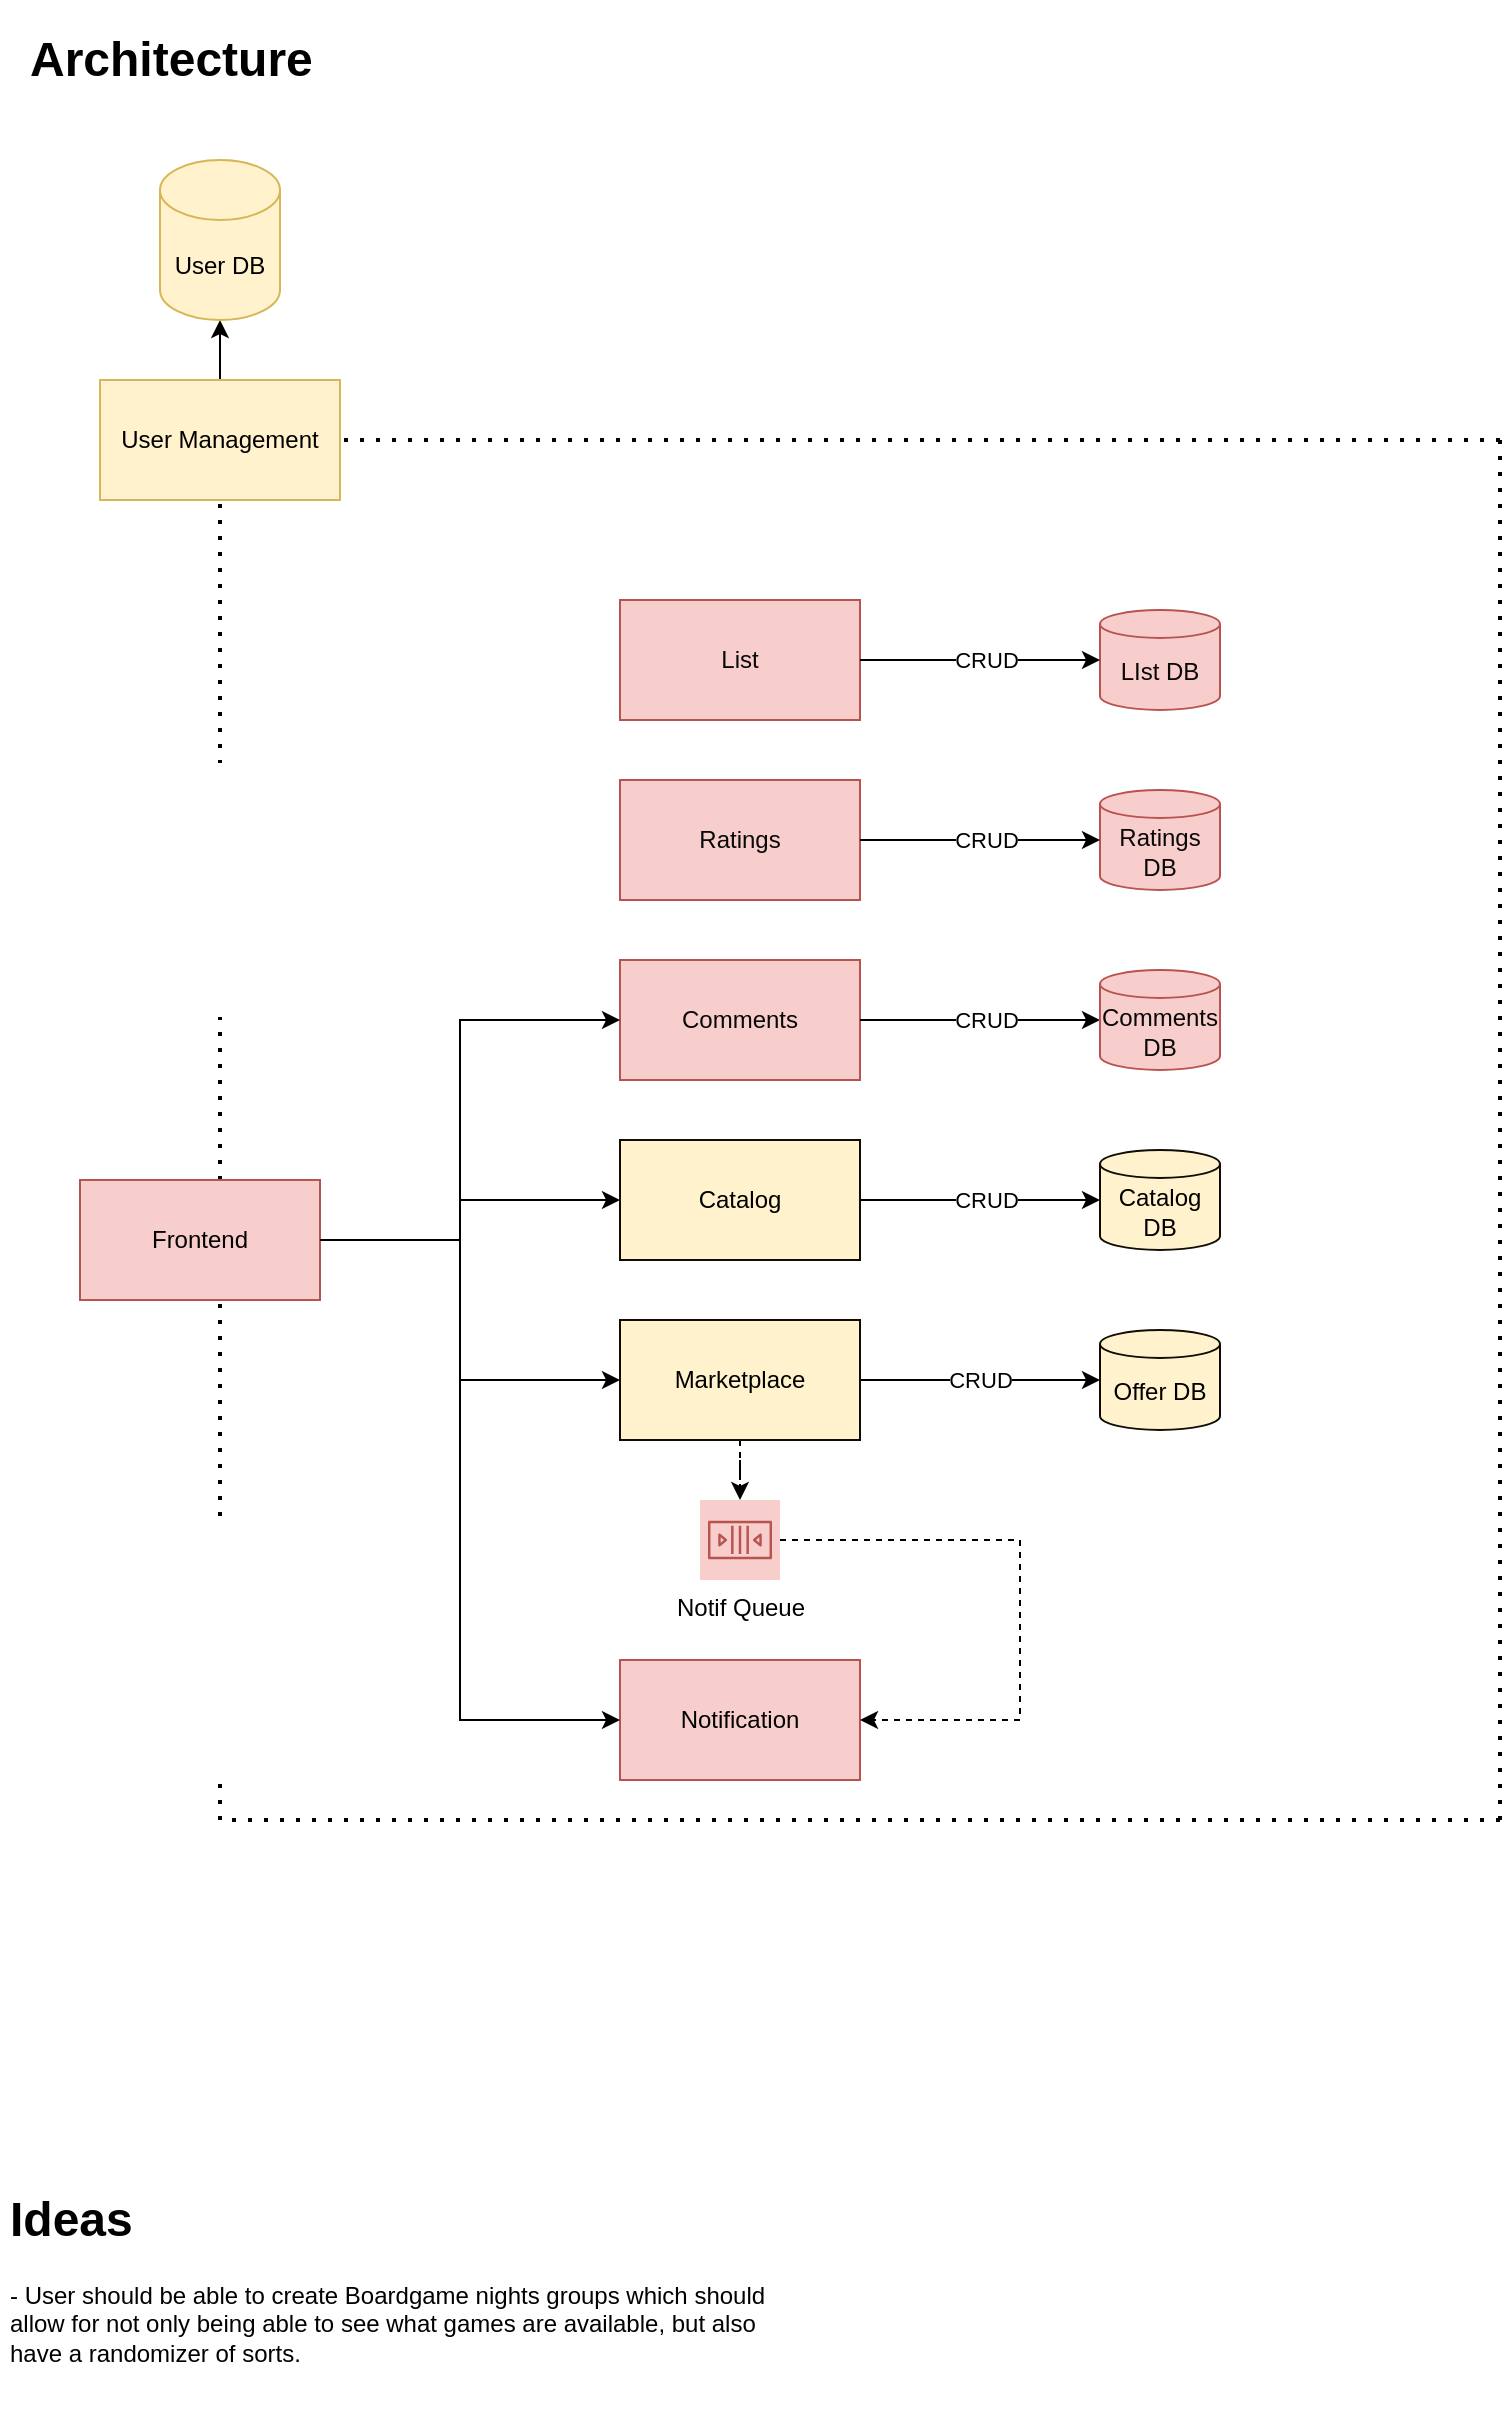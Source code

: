 <mxfile>
    <diagram id="lfrja2c9NXXqSKR18kI1" name="Architecture">
        <mxGraphModel dx="1126" dy="485" grid="1" gridSize="10" guides="1" tooltips="1" connect="1" arrows="1" fold="1" page="1" pageScale="1" pageWidth="850" pageHeight="1100" math="0" shadow="0">
            <root>
                <mxCell id="0"/>
                <mxCell id="1" parent="0"/>
                <mxCell id="c5inpVJ8Dtw9ZmSwD49G-1" value="" style="edgeStyle=orthogonalEdgeStyle;rounded=0;orthogonalLoop=1;jettySize=auto;html=1;" parent="1" source="c5inpVJ8Dtw9ZmSwD49G-3" target="c5inpVJ8Dtw9ZmSwD49G-5" edge="1">
                    <mxGeometry relative="1" as="geometry"/>
                </mxCell>
                <mxCell id="c5inpVJ8Dtw9ZmSwD49G-2" value="CRUD" style="edgeLabel;html=1;align=center;verticalAlign=middle;resizable=0;points=[];" parent="c5inpVJ8Dtw9ZmSwD49G-1" connectable="0" vertex="1">
                    <mxGeometry x="-0.316" relative="1" as="geometry">
                        <mxPoint x="22" as="offset"/>
                    </mxGeometry>
                </mxCell>
                <mxCell id="c5inpVJ8Dtw9ZmSwD49G-3" value="Catalog" style="rounded=0;whiteSpace=wrap;html=1;fillColor=#fff2cc;strokeColor=#0F0D06;fontColor=#000000;" parent="1" vertex="1">
                    <mxGeometry x="310" y="580" width="120" height="60" as="geometry"/>
                </mxCell>
                <mxCell id="c5inpVJ8Dtw9ZmSwD49G-5" value="Catalog DB" style="shape=cylinder3;whiteSpace=wrap;html=1;boundedLbl=1;backgroundOutline=1;size=7;fillColor=#fff2cc;strokeColor=#0F0D06;fontColor=#000000;" parent="1" vertex="1">
                    <mxGeometry x="550" y="585" width="60" height="50" as="geometry"/>
                </mxCell>
                <mxCell id="c5inpVJ8Dtw9ZmSwD49G-6" value="" style="edgeStyle=orthogonalEdgeStyle;rounded=0;orthogonalLoop=1;jettySize=auto;html=1;exitX=1;exitY=0.5;exitDx=0;exitDy=0;entryX=0;entryY=0.5;entryDx=0;entryDy=0;" parent="1" source="c5inpVJ8Dtw9ZmSwD49G-26" target="c5inpVJ8Dtw9ZmSwD49G-3" edge="1">
                    <mxGeometry x="0.083" relative="1" as="geometry">
                        <mxPoint x="230" y="510" as="sourcePoint"/>
                        <mxPoint as="offset"/>
                        <Array as="points">
                            <mxPoint x="230" y="630"/>
                            <mxPoint x="230" y="610"/>
                        </Array>
                    </mxGeometry>
                </mxCell>
                <mxCell id="c5inpVJ8Dtw9ZmSwD49G-7" value="CRUD" style="edgeStyle=orthogonalEdgeStyle;rounded=0;orthogonalLoop=1;jettySize=auto;html=1;entryX=0;entryY=0.5;entryDx=0;entryDy=0;entryPerimeter=0;" parent="1" source="c5inpVJ8Dtw9ZmSwD49G-9" target="c5inpVJ8Dtw9ZmSwD49G-10" edge="1">
                    <mxGeometry relative="1" as="geometry">
                        <mxPoint x="490" y="690" as="targetPoint"/>
                        <Array as="points">
                            <mxPoint x="500" y="700"/>
                            <mxPoint x="500" y="700"/>
                        </Array>
                    </mxGeometry>
                </mxCell>
                <mxCell id="c5inpVJ8Dtw9ZmSwD49G-8" value="" style="edgeStyle=orthogonalEdgeStyle;rounded=0;orthogonalLoop=1;jettySize=auto;html=1;dashed=1;" parent="1" source="c5inpVJ8Dtw9ZmSwD49G-9" target="c5inpVJ8Dtw9ZmSwD49G-14" edge="1">
                    <mxGeometry relative="1" as="geometry"/>
                </mxCell>
                <mxCell id="c5inpVJ8Dtw9ZmSwD49G-9" value="Marketplace" style="rounded=0;whiteSpace=wrap;html=1;fillColor=#fff2cc;strokeColor=#0F0D06;fontColor=#000000;" parent="1" vertex="1">
                    <mxGeometry x="310" y="670" width="120" height="60" as="geometry"/>
                </mxCell>
                <mxCell id="c5inpVJ8Dtw9ZmSwD49G-10" value="Offer DB" style="shape=cylinder3;whiteSpace=wrap;html=1;boundedLbl=1;backgroundOutline=1;size=7;fillColor=#fff2cc;strokeColor=#0F0D06;fontColor=#000000;" parent="1" vertex="1">
                    <mxGeometry x="550" y="675" width="60" height="50" as="geometry"/>
                </mxCell>
                <mxCell id="c5inpVJ8Dtw9ZmSwD49G-11" value="Notification" style="rounded=0;whiteSpace=wrap;html=1;fillColor=#f8cecc;strokeColor=#b85450;fontColor=#000000;" parent="1" vertex="1">
                    <mxGeometry x="310" y="840" width="120" height="60" as="geometry"/>
                </mxCell>
                <mxCell id="c5inpVJ8Dtw9ZmSwD49G-12" value="" style="edgeStyle=orthogonalEdgeStyle;rounded=0;orthogonalLoop=1;jettySize=auto;html=1;exitX=1;exitY=0.5;exitDx=0;exitDy=0;entryX=0;entryY=0.5;entryDx=0;entryDy=0;" parent="1" source="c5inpVJ8Dtw9ZmSwD49G-26" target="c5inpVJ8Dtw9ZmSwD49G-9" edge="1">
                    <mxGeometry relative="1" as="geometry">
                        <mxPoint x="230" y="660" as="sourcePoint"/>
                        <Array as="points">
                            <mxPoint x="230" y="630"/>
                            <mxPoint x="230" y="700"/>
                        </Array>
                    </mxGeometry>
                </mxCell>
                <mxCell id="c5inpVJ8Dtw9ZmSwD49G-13" value="" style="edgeStyle=orthogonalEdgeStyle;rounded=0;orthogonalLoop=1;jettySize=auto;html=1;dashed=1;entryX=1;entryY=0.5;entryDx=0;entryDy=0;" parent="1" source="c5inpVJ8Dtw9ZmSwD49G-14" target="c5inpVJ8Dtw9ZmSwD49G-11" edge="1">
                    <mxGeometry relative="1" as="geometry">
                        <mxPoint x="440" y="800" as="sourcePoint"/>
                        <Array as="points">
                            <mxPoint x="510" y="780"/>
                            <mxPoint x="510" y="870"/>
                        </Array>
                        <mxPoint x="430" y="830" as="targetPoint"/>
                    </mxGeometry>
                </mxCell>
                <mxCell id="c5inpVJ8Dtw9ZmSwD49G-14" value="Notif Queue" style="sketch=0;outlineConnect=0;strokeColor=#b85450;fillColor=#f8cecc;dashed=0;verticalLabelPosition=bottom;verticalAlign=top;align=center;html=1;fontSize=12;fontStyle=0;aspect=fixed;shape=mxgraph.aws4.resourceIcon;resIcon=mxgraph.aws4.queue;" parent="1" vertex="1">
                    <mxGeometry x="350" y="760" width="40" height="40" as="geometry"/>
                </mxCell>
                <mxCell id="c5inpVJ8Dtw9ZmSwD49G-15" value="&lt;h1&gt;Architecture&lt;/h1&gt;&lt;p&gt;&lt;br&gt;&lt;/p&gt;" style="text;html=1;strokeColor=none;fillColor=none;spacing=5;spacingTop=-20;whiteSpace=wrap;overflow=hidden;rounded=0;" parent="1" vertex="1">
                    <mxGeometry x="10" y="20" width="160" height="40" as="geometry"/>
                </mxCell>
                <mxCell id="c5inpVJ8Dtw9ZmSwD49G-19" value="" style="edgeStyle=orthogonalEdgeStyle;rounded=0;orthogonalLoop=1;jettySize=auto;html=1;" parent="1" source="c5inpVJ8Dtw9ZmSwD49G-20" target="c5inpVJ8Dtw9ZmSwD49G-27" edge="1">
                    <mxGeometry relative="1" as="geometry"/>
                </mxCell>
                <mxCell id="c5inpVJ8Dtw9ZmSwD49G-20" value="User Management" style="rounded=0;whiteSpace=wrap;html=1;fillColor=#fff2cc;strokeColor=#d6b656;fontColor=#000000;" parent="1" vertex="1">
                    <mxGeometry x="50" y="200" width="120" height="60" as="geometry"/>
                </mxCell>
                <mxCell id="c5inpVJ8Dtw9ZmSwD49G-22" value="" style="endArrow=none;dashed=1;html=1;dashPattern=1 3;strokeWidth=2;rounded=0;entryX=0.5;entryY=1;entryDx=0;entryDy=0;" parent="1" target="c5inpVJ8Dtw9ZmSwD49G-20" edge="1">
                    <mxGeometry width="50" height="50" relative="1" as="geometry">
                        <mxPoint x="110" y="920" as="sourcePoint"/>
                        <mxPoint x="110" y="460" as="targetPoint"/>
                    </mxGeometry>
                </mxCell>
                <mxCell id="c5inpVJ8Dtw9ZmSwD49G-23" value="" style="endArrow=none;dashed=1;html=1;dashPattern=1 3;strokeWidth=2;rounded=0;entryX=1;entryY=0.5;entryDx=0;entryDy=0;" parent="1" target="c5inpVJ8Dtw9ZmSwD49G-20" edge="1">
                    <mxGeometry width="50" height="50" relative="1" as="geometry">
                        <mxPoint x="750" y="230" as="sourcePoint"/>
                        <mxPoint x="110" y="300" as="targetPoint"/>
                        <Array as="points">
                            <mxPoint x="550" y="230"/>
                        </Array>
                    </mxGeometry>
                </mxCell>
                <mxCell id="c5inpVJ8Dtw9ZmSwD49G-24" value="" style="endArrow=none;dashed=1;html=1;dashPattern=1 3;strokeWidth=2;rounded=0;" parent="1" edge="1">
                    <mxGeometry width="50" height="50" relative="1" as="geometry">
                        <mxPoint x="750" y="920" as="sourcePoint"/>
                        <mxPoint x="750" y="230" as="targetPoint"/>
                    </mxGeometry>
                </mxCell>
                <mxCell id="c5inpVJ8Dtw9ZmSwD49G-25" value="" style="endArrow=none;dashed=1;html=1;dashPattern=1 3;strokeWidth=2;rounded=0;" parent="1" edge="1">
                    <mxGeometry width="50" height="50" relative="1" as="geometry">
                        <mxPoint x="750" y="920" as="sourcePoint"/>
                        <mxPoint x="110" y="920" as="targetPoint"/>
                    </mxGeometry>
                </mxCell>
                <mxCell id="c5inpVJ8Dtw9ZmSwD49G-26" value="&lt;font color=&quot;#000000&quot;&gt;Frontend&lt;/font&gt;" style="rounded=0;whiteSpace=wrap;html=1;fillColor=#f8cecc;strokeColor=#b85450;" parent="1" vertex="1">
                    <mxGeometry x="40" y="600" width="120" height="60" as="geometry"/>
                </mxCell>
                <mxCell id="c5inpVJ8Dtw9ZmSwD49G-27" value="&lt;font color=&quot;#000000&quot;&gt;User DB&lt;/font&gt;" style="shape=cylinder3;whiteSpace=wrap;html=1;boundedLbl=1;backgroundOutline=1;size=15;fillColor=#fff2cc;strokeColor=#d6b656;" parent="1" vertex="1">
                    <mxGeometry x="80" y="90" width="60" height="80" as="geometry"/>
                </mxCell>
                <mxCell id="XI5ivti8DZhAzD8KgaWN-1" value="&lt;font color=&quot;#080808&quot;&gt;Comments&lt;br&gt;&lt;/font&gt;" style="rounded=0;whiteSpace=wrap;html=1;fillColor=#f8cecc;strokeColor=#b85450;" parent="1" vertex="1">
                    <mxGeometry x="310" y="490" width="120" height="60" as="geometry"/>
                </mxCell>
                <mxCell id="1LEVEkLSSkrcWmBPL1v5-5" value="" style="edgeStyle=orthogonalEdgeStyle;rounded=0;orthogonalLoop=1;jettySize=auto;html=1;exitX=1;exitY=0.5;exitDx=0;exitDy=0;" parent="1" source="XI5ivti8DZhAzD8KgaWN-1" edge="1">
                    <mxGeometry relative="1" as="geometry">
                        <mxPoint x="440" y="590" as="sourcePoint"/>
                        <mxPoint x="550" y="520" as="targetPoint"/>
                    </mxGeometry>
                </mxCell>
                <mxCell id="1LEVEkLSSkrcWmBPL1v5-6" value="CRUD" style="edgeLabel;html=1;align=center;verticalAlign=middle;resizable=0;points=[];" parent="1LEVEkLSSkrcWmBPL1v5-5" connectable="0" vertex="1">
                    <mxGeometry x="-0.316" relative="1" as="geometry">
                        <mxPoint x="22" as="offset"/>
                    </mxGeometry>
                </mxCell>
                <mxCell id="DOEXVbuRZUC_l2721NO5-2" value="" style="edgeStyle=orthogonalEdgeStyle;rounded=0;orthogonalLoop=1;jettySize=auto;html=1;exitX=1;exitY=0.5;exitDx=0;exitDy=0;entryX=0;entryY=0.5;entryDx=0;entryDy=0;" parent="1" source="c5inpVJ8Dtw9ZmSwD49G-26" target="c5inpVJ8Dtw9ZmSwD49G-11" edge="1">
                    <mxGeometry relative="1" as="geometry">
                        <mxPoint x="170" y="640" as="sourcePoint"/>
                        <mxPoint x="320" y="710" as="targetPoint"/>
                        <Array as="points">
                            <mxPoint x="230" y="630"/>
                            <mxPoint x="230" y="870"/>
                        </Array>
                    </mxGeometry>
                </mxCell>
                <mxCell id="DOEXVbuRZUC_l2721NO5-4" value="&lt;font color=&quot;#080808&quot;&gt;Ratings&lt;br&gt;&lt;/font&gt;" style="rounded=0;whiteSpace=wrap;html=1;fillColor=#f8cecc;strokeColor=#b85450;" parent="1" vertex="1">
                    <mxGeometry x="310" y="400" width="120" height="60" as="geometry"/>
                </mxCell>
                <mxCell id="DOEXVbuRZUC_l2721NO5-5" value="&lt;font color=&quot;#080808&quot;&gt;List&lt;br&gt;&lt;/font&gt;" style="rounded=0;whiteSpace=wrap;html=1;fillColor=#f8cecc;strokeColor=#b85450;" parent="1" vertex="1">
                    <mxGeometry x="310" y="310" width="120" height="60" as="geometry"/>
                </mxCell>
                <mxCell id="DOEXVbuRZUC_l2721NO5-9" value="Comments DB" style="shape=cylinder3;whiteSpace=wrap;html=1;boundedLbl=1;backgroundOutline=1;size=7;fillColor=#f8cecc;strokeColor=#b85450;fontColor=#080808;" parent="1" vertex="1">
                    <mxGeometry x="550" y="495" width="60" height="50" as="geometry"/>
                </mxCell>
                <mxCell id="DOEXVbuRZUC_l2721NO5-10" value="Ratings DB" style="shape=cylinder3;whiteSpace=wrap;html=1;boundedLbl=1;backgroundOutline=1;size=7;fillColor=#f8cecc;strokeColor=#b85450;fontColor=#080808;" parent="1" vertex="1">
                    <mxGeometry x="550" y="405" width="60" height="50" as="geometry"/>
                </mxCell>
                <mxCell id="DOEXVbuRZUC_l2721NO5-11" value="LIst DB" style="shape=cylinder3;whiteSpace=wrap;html=1;boundedLbl=1;backgroundOutline=1;size=7;fillColor=#f8cecc;strokeColor=#b85450;fontColor=#080808;" parent="1" vertex="1">
                    <mxGeometry x="550" y="315" width="60" height="50" as="geometry"/>
                </mxCell>
                <mxCell id="DOEXVbuRZUC_l2721NO5-14" value="" style="edgeStyle=orthogonalEdgeStyle;rounded=0;orthogonalLoop=1;jettySize=auto;html=1;exitX=1;exitY=0.5;exitDx=0;exitDy=0;entryX=0;entryY=0.5;entryDx=0;entryDy=0;entryPerimeter=0;" parent="1" source="DOEXVbuRZUC_l2721NO5-4" target="DOEXVbuRZUC_l2721NO5-10" edge="1">
                    <mxGeometry relative="1" as="geometry">
                        <mxPoint x="440" y="540" as="sourcePoint"/>
                        <mxPoint x="560" y="540" as="targetPoint"/>
                    </mxGeometry>
                </mxCell>
                <mxCell id="DOEXVbuRZUC_l2721NO5-15" value="CRUD" style="edgeLabel;html=1;align=center;verticalAlign=middle;resizable=0;points=[];" parent="DOEXVbuRZUC_l2721NO5-14" connectable="0" vertex="1">
                    <mxGeometry x="-0.316" relative="1" as="geometry">
                        <mxPoint x="22" as="offset"/>
                    </mxGeometry>
                </mxCell>
                <mxCell id="DOEXVbuRZUC_l2721NO5-16" value="" style="edgeStyle=orthogonalEdgeStyle;rounded=0;orthogonalLoop=1;jettySize=auto;html=1;exitX=1;exitY=0.5;exitDx=0;exitDy=0;entryX=0;entryY=0.5;entryDx=0;entryDy=0;entryPerimeter=0;" parent="1" source="DOEXVbuRZUC_l2721NO5-5" target="DOEXVbuRZUC_l2721NO5-11" edge="1">
                    <mxGeometry relative="1" as="geometry">
                        <mxPoint x="440" y="450" as="sourcePoint"/>
                        <mxPoint x="560" y="450" as="targetPoint"/>
                    </mxGeometry>
                </mxCell>
                <mxCell id="DOEXVbuRZUC_l2721NO5-17" value="CRUD" style="edgeLabel;html=1;align=center;verticalAlign=middle;resizable=0;points=[];" parent="DOEXVbuRZUC_l2721NO5-16" connectable="0" vertex="1">
                    <mxGeometry x="-0.316" relative="1" as="geometry">
                        <mxPoint x="22" as="offset"/>
                    </mxGeometry>
                </mxCell>
                <mxCell id="-_2TZXZJGtMMXfVeeQrJ-1" value="" style="edgeStyle=orthogonalEdgeStyle;rounded=0;orthogonalLoop=1;jettySize=auto;html=1;exitX=1;exitY=0.5;exitDx=0;exitDy=0;entryX=0;entryY=0.5;entryDx=0;entryDy=0;" parent="1" source="c5inpVJ8Dtw9ZmSwD49G-26" target="XI5ivti8DZhAzD8KgaWN-1" edge="1">
                    <mxGeometry x="0.083" relative="1" as="geometry">
                        <mxPoint x="170" y="640" as="sourcePoint"/>
                        <mxPoint as="offset"/>
                        <mxPoint x="320.0" y="620" as="targetPoint"/>
                        <Array as="points">
                            <mxPoint x="230" y="630"/>
                            <mxPoint x="230" y="520"/>
                        </Array>
                    </mxGeometry>
                </mxCell>
                <mxCell id="51Jq2rZjBrfLgaLOuRLq-1" value="&lt;h1&gt;Ideas&lt;/h1&gt;&lt;p&gt;- User should be able to create Boardgame nights groups which should allow for not only being able to see what games are available, but also have a randomizer of sorts.&lt;/p&gt;" style="text;html=1;strokeColor=none;fillColor=none;spacing=5;spacingTop=-20;whiteSpace=wrap;overflow=hidden;rounded=0;" parent="1" vertex="1">
                    <mxGeometry y="1100" width="410" height="120" as="geometry"/>
                </mxCell>
            </root>
        </mxGraphModel>
    </diagram>
    <diagram id="FYwDTKNqhbrpbPmv0Ru3" name="Relations">
        <mxGraphModel dx="1976" dy="774" grid="1" gridSize="10" guides="1" tooltips="1" connect="1" arrows="1" fold="1" page="1" pageScale="1" pageWidth="850" pageHeight="1100" math="0" shadow="0">
            <root>
                <mxCell id="JIDkRxaZU-pqOcT1NkvT-0"/>
                <mxCell id="JIDkRxaZU-pqOcT1NkvT-1" parent="JIDkRxaZU-pqOcT1NkvT-0"/>
                <mxCell id="JIDkRxaZU-pqOcT1NkvT-2" value="Boardgame" style="shape=table;startSize=30;container=1;collapsible=1;childLayout=tableLayout;fixedRows=1;rowLines=0;fontStyle=0;align=center;resizeLast=1;fillColor=#ffe6cc;strokeColor=default;fontColor=#080808;sketch=0;strokeWidth=1;columnLines=1;" parent="JIDkRxaZU-pqOcT1NkvT-1" vertex="1">
                    <mxGeometry x="-830" y="30" width="240" height="360" as="geometry">
                        <mxRectangle x="-520" y="400" width="70" height="30" as="alternateBounds"/>
                    </mxGeometry>
                </mxCell>
                <mxCell id="JIDkRxaZU-pqOcT1NkvT-3" value="" style="shape=tableRow;horizontal=0;startSize=0;swimlaneHead=0;swimlaneBody=0;fillColor=none;collapsible=0;dropTarget=0;points=[[0,0.5],[1,0.5]];portConstraint=eastwest;top=0;left=0;right=0;bottom=1;" parent="JIDkRxaZU-pqOcT1NkvT-2" vertex="1">
                    <mxGeometry y="30" width="240" height="30" as="geometry"/>
                </mxCell>
                <mxCell id="JIDkRxaZU-pqOcT1NkvT-4" value="PK" style="shape=partialRectangle;connectable=0;fillColor=default;top=0;left=0;bottom=0;right=0;fontStyle=0;overflow=hidden;" parent="JIDkRxaZU-pqOcT1NkvT-3" vertex="1">
                    <mxGeometry width="30" height="30" as="geometry">
                        <mxRectangle width="30" height="30" as="alternateBounds"/>
                    </mxGeometry>
                </mxCell>
                <mxCell id="JIDkRxaZU-pqOcT1NkvT-5" value="boardgame_id" style="shape=partialRectangle;connectable=0;fillColor=default;top=0;left=0;bottom=0;right=0;align=left;spacingLeft=6;fontStyle=0;overflow=hidden;" parent="JIDkRxaZU-pqOcT1NkvT-3" vertex="1">
                    <mxGeometry x="30" width="175" height="30" as="geometry">
                        <mxRectangle width="175" height="30" as="alternateBounds"/>
                    </mxGeometry>
                </mxCell>
                <mxCell id="rOWEKMxxm3YEzdJL4sGp-43" value="uuid" style="shape=partialRectangle;connectable=0;fillColor=default;top=0;left=0;bottom=0;right=0;align=left;spacingLeft=6;fontStyle=0;overflow=hidden;strokeColor=default;strokeWidth=2;fontSize=8;" parent="JIDkRxaZU-pqOcT1NkvT-3" vertex="1">
                    <mxGeometry x="205" width="35" height="30" as="geometry">
                        <mxRectangle width="35" height="30" as="alternateBounds"/>
                    </mxGeometry>
                </mxCell>
                <mxCell id="JIDkRxaZU-pqOcT1NkvT-6" value="" style="shape=tableRow;horizontal=0;startSize=0;swimlaneHead=0;swimlaneBody=0;fillColor=none;collapsible=0;dropTarget=0;points=[[0,0.5],[1,0.5]];portConstraint=eastwest;top=0;left=0;right=0;bottom=0;" parent="JIDkRxaZU-pqOcT1NkvT-2" vertex="1">
                    <mxGeometry y="60" width="240" height="30" as="geometry"/>
                </mxCell>
                <mxCell id="JIDkRxaZU-pqOcT1NkvT-7" value="" style="shape=partialRectangle;connectable=0;fillColor=default;top=0;left=0;bottom=0;right=0;editable=1;overflow=hidden;" parent="JIDkRxaZU-pqOcT1NkvT-6" vertex="1">
                    <mxGeometry width="30" height="30" as="geometry">
                        <mxRectangle width="30" height="30" as="alternateBounds"/>
                    </mxGeometry>
                </mxCell>
                <mxCell id="JIDkRxaZU-pqOcT1NkvT-8" value="name        " style="shape=partialRectangle;connectable=0;fillColor=default;top=0;left=0;bottom=0;right=0;align=left;spacingLeft=6;overflow=hidden;" parent="JIDkRxaZU-pqOcT1NkvT-6" vertex="1">
                    <mxGeometry x="30" width="175" height="30" as="geometry">
                        <mxRectangle width="175" height="30" as="alternateBounds"/>
                    </mxGeometry>
                </mxCell>
                <mxCell id="rOWEKMxxm3YEzdJL4sGp-44" value="string" style="shape=partialRectangle;connectable=0;fillColor=default;top=0;left=0;bottom=0;right=0;align=left;spacingLeft=6;overflow=hidden;strokeColor=default;strokeWidth=2;fontSize=8;" parent="JIDkRxaZU-pqOcT1NkvT-6" vertex="1">
                    <mxGeometry x="205" width="35" height="30" as="geometry">
                        <mxRectangle width="35" height="30" as="alternateBounds"/>
                    </mxGeometry>
                </mxCell>
                <mxCell id="JIDkRxaZU-pqOcT1NkvT-9" value="" style="shape=tableRow;horizontal=0;startSize=0;swimlaneHead=0;swimlaneBody=0;fillColor=none;collapsible=0;dropTarget=0;points=[[0,0.5],[1,0.5]];portConstraint=eastwest;top=0;left=0;right=0;bottom=0;" parent="JIDkRxaZU-pqOcT1NkvT-2" vertex="1">
                    <mxGeometry y="90" width="240" height="30" as="geometry"/>
                </mxCell>
                <mxCell id="JIDkRxaZU-pqOcT1NkvT-10" value="" style="shape=partialRectangle;connectable=0;fillColor=default;top=0;left=0;bottom=0;right=0;editable=1;overflow=hidden;" parent="JIDkRxaZU-pqOcT1NkvT-9" vertex="1">
                    <mxGeometry width="30" height="30" as="geometry">
                        <mxRectangle width="30" height="30" as="alternateBounds"/>
                    </mxGeometry>
                </mxCell>
                <mxCell id="JIDkRxaZU-pqOcT1NkvT-11" value="publisher" style="shape=partialRectangle;connectable=0;fillColor=default;top=0;left=0;bottom=0;right=0;align=left;spacingLeft=6;overflow=hidden;" parent="JIDkRxaZU-pqOcT1NkvT-9" vertex="1">
                    <mxGeometry x="30" width="175" height="30" as="geometry">
                        <mxRectangle width="175" height="30" as="alternateBounds"/>
                    </mxGeometry>
                </mxCell>
                <mxCell id="rOWEKMxxm3YEzdJL4sGp-45" value="string" style="shape=partialRectangle;connectable=0;fillColor=default;top=0;left=0;bottom=0;right=0;align=left;spacingLeft=6;overflow=hidden;strokeColor=default;strokeWidth=2;fontSize=8;" parent="JIDkRxaZU-pqOcT1NkvT-9" vertex="1">
                    <mxGeometry x="205" width="35" height="30" as="geometry">
                        <mxRectangle width="35" height="30" as="alternateBounds"/>
                    </mxGeometry>
                </mxCell>
                <mxCell id="JIDkRxaZU-pqOcT1NkvT-12" value="" style="shape=tableRow;horizontal=0;startSize=0;swimlaneHead=0;swimlaneBody=0;fillColor=none;collapsible=0;dropTarget=0;points=[[0,0.5],[1,0.5]];portConstraint=eastwest;top=0;left=0;right=0;bottom=0;" parent="JIDkRxaZU-pqOcT1NkvT-2" vertex="1">
                    <mxGeometry y="120" width="240" height="30" as="geometry"/>
                </mxCell>
                <mxCell id="JIDkRxaZU-pqOcT1NkvT-13" value="" style="shape=partialRectangle;connectable=0;fillColor=default;top=0;left=0;bottom=0;right=0;editable=1;overflow=hidden;gradientColor=none;strokeWidth=5;" parent="JIDkRxaZU-pqOcT1NkvT-12" vertex="1">
                    <mxGeometry width="30" height="30" as="geometry">
                        <mxRectangle width="30" height="30" as="alternateBounds"/>
                    </mxGeometry>
                </mxCell>
                <mxCell id="JIDkRxaZU-pqOcT1NkvT-14" value="designer" style="shape=partialRectangle;connectable=0;fillColor=default;top=0;left=0;bottom=0;right=0;align=left;spacingLeft=6;overflow=hidden;" parent="JIDkRxaZU-pqOcT1NkvT-12" vertex="1">
                    <mxGeometry x="30" width="175" height="30" as="geometry">
                        <mxRectangle width="175" height="30" as="alternateBounds"/>
                    </mxGeometry>
                </mxCell>
                <mxCell id="rOWEKMxxm3YEzdJL4sGp-46" value="string" style="shape=partialRectangle;connectable=0;fillColor=default;top=0;left=0;bottom=0;right=0;align=left;spacingLeft=6;overflow=hidden;strokeColor=default;strokeWidth=2;fontSize=8;" parent="JIDkRxaZU-pqOcT1NkvT-12" vertex="1">
                    <mxGeometry x="205" width="35" height="30" as="geometry">
                        <mxRectangle width="35" height="30" as="alternateBounds"/>
                    </mxGeometry>
                </mxCell>
                <mxCell id="rOWEKMxxm3YEzdJL4sGp-76" style="shape=tableRow;horizontal=0;startSize=0;swimlaneHead=0;swimlaneBody=0;fillColor=none;collapsible=0;dropTarget=0;points=[[0,0.5],[1,0.5]];portConstraint=eastwest;top=0;left=0;right=0;bottom=0;" parent="JIDkRxaZU-pqOcT1NkvT-2" vertex="1">
                    <mxGeometry y="150" width="240" height="30" as="geometry"/>
                </mxCell>
                <mxCell id="rOWEKMxxm3YEzdJL4sGp-77" style="shape=partialRectangle;connectable=0;fillColor=default;top=0;left=0;bottom=0;right=0;editable=1;overflow=hidden;gradientColor=none;strokeWidth=5;" parent="rOWEKMxxm3YEzdJL4sGp-76" vertex="1">
                    <mxGeometry width="30" height="30" as="geometry">
                        <mxRectangle width="30" height="30" as="alternateBounds"/>
                    </mxGeometry>
                </mxCell>
                <mxCell id="rOWEKMxxm3YEzdJL4sGp-78" value="artist" style="shape=partialRectangle;connectable=0;fillColor=default;top=0;left=0;bottom=0;right=0;align=left;spacingLeft=6;overflow=hidden;" parent="rOWEKMxxm3YEzdJL4sGp-76" vertex="1">
                    <mxGeometry x="30" width="175" height="30" as="geometry">
                        <mxRectangle width="175" height="30" as="alternateBounds"/>
                    </mxGeometry>
                </mxCell>
                <mxCell id="rOWEKMxxm3YEzdJL4sGp-79" value="string" style="shape=partialRectangle;connectable=0;fillColor=default;top=0;left=0;bottom=0;right=0;align=left;spacingLeft=6;overflow=hidden;strokeColor=default;strokeWidth=2;fontSize=8;" parent="rOWEKMxxm3YEzdJL4sGp-76" vertex="1">
                    <mxGeometry x="205" width="35" height="30" as="geometry">
                        <mxRectangle width="35" height="30" as="alternateBounds"/>
                    </mxGeometry>
                </mxCell>
                <mxCell id="rOWEKMxxm3YEzdJL4sGp-18" style="shape=tableRow;horizontal=0;startSize=0;swimlaneHead=0;swimlaneBody=0;fillColor=none;collapsible=0;dropTarget=0;points=[[0,0.5],[1,0.5]];portConstraint=eastwest;top=0;left=0;right=0;bottom=0;" parent="JIDkRxaZU-pqOcT1NkvT-2" vertex="1">
                    <mxGeometry y="180" width="240" height="30" as="geometry"/>
                </mxCell>
                <mxCell id="rOWEKMxxm3YEzdJL4sGp-19" style="shape=partialRectangle;connectable=0;fillColor=default;top=0;left=0;bottom=0;right=0;editable=1;overflow=hidden;gradientColor=none;strokeWidth=5;" parent="rOWEKMxxm3YEzdJL4sGp-18" vertex="1">
                    <mxGeometry width="30" height="30" as="geometry">
                        <mxRectangle width="30" height="30" as="alternateBounds"/>
                    </mxGeometry>
                </mxCell>
                <mxCell id="rOWEKMxxm3YEzdJL4sGp-20" value="complexity" style="shape=partialRectangle;connectable=0;fillColor=default;top=0;left=0;bottom=0;right=0;align=left;spacingLeft=6;overflow=hidden;" parent="rOWEKMxxm3YEzdJL4sGp-18" vertex="1">
                    <mxGeometry x="30" width="175" height="30" as="geometry">
                        <mxRectangle width="175" height="30" as="alternateBounds"/>
                    </mxGeometry>
                </mxCell>
                <mxCell id="rOWEKMxxm3YEzdJL4sGp-47" value="float" style="shape=partialRectangle;connectable=0;fillColor=default;top=0;left=0;bottom=0;right=0;align=left;spacingLeft=6;overflow=hidden;strokeColor=default;strokeWidth=2;fontSize=8;" parent="rOWEKMxxm3YEzdJL4sGp-18" vertex="1">
                    <mxGeometry x="205" width="35" height="30" as="geometry">
                        <mxRectangle width="35" height="30" as="alternateBounds"/>
                    </mxGeometry>
                </mxCell>
                <mxCell id="rOWEKMxxm3YEzdJL4sGp-21" style="shape=tableRow;horizontal=0;startSize=0;swimlaneHead=0;swimlaneBody=0;fillColor=none;collapsible=0;dropTarget=0;points=[[0,0.5],[1,0.5]];portConstraint=eastwest;top=0;left=0;right=0;bottom=0;" parent="JIDkRxaZU-pqOcT1NkvT-2" vertex="1">
                    <mxGeometry y="210" width="240" height="30" as="geometry"/>
                </mxCell>
                <mxCell id="rOWEKMxxm3YEzdJL4sGp-22" style="shape=partialRectangle;connectable=0;fillColor=default;top=0;left=0;bottom=0;right=0;editable=1;overflow=hidden;gradientColor=none;strokeWidth=5;" parent="rOWEKMxxm3YEzdJL4sGp-21" vertex="1">
                    <mxGeometry width="30" height="30" as="geometry">
                        <mxRectangle width="30" height="30" as="alternateBounds"/>
                    </mxGeometry>
                </mxCell>
                <mxCell id="rOWEKMxxm3YEzdJL4sGp-23" value="number_players" style="shape=partialRectangle;connectable=0;fillColor=default;top=0;left=0;bottom=0;right=0;align=left;spacingLeft=6;overflow=hidden;" parent="rOWEKMxxm3YEzdJL4sGp-21" vertex="1">
                    <mxGeometry x="30" width="175" height="30" as="geometry">
                        <mxRectangle width="175" height="30" as="alternateBounds"/>
                    </mxGeometry>
                </mxCell>
                <mxCell id="rOWEKMxxm3YEzdJL4sGp-48" value="int" style="shape=partialRectangle;connectable=0;fillColor=default;top=0;left=0;bottom=0;right=0;align=left;spacingLeft=6;overflow=hidden;strokeColor=default;strokeWidth=2;fontSize=8;" parent="rOWEKMxxm3YEzdJL4sGp-21" vertex="1">
                    <mxGeometry x="205" width="35" height="30" as="geometry">
                        <mxRectangle width="35" height="30" as="alternateBounds"/>
                    </mxGeometry>
                </mxCell>
                <mxCell id="rOWEKMxxm3YEzdJL4sGp-53" style="shape=tableRow;horizontal=0;startSize=0;swimlaneHead=0;swimlaneBody=0;fillColor=none;collapsible=0;dropTarget=0;points=[[0,0.5],[1,0.5]];portConstraint=eastwest;top=0;left=0;right=0;bottom=0;" parent="JIDkRxaZU-pqOcT1NkvT-2" vertex="1">
                    <mxGeometry y="240" width="240" height="30" as="geometry"/>
                </mxCell>
                <mxCell id="rOWEKMxxm3YEzdJL4sGp-54" style="shape=partialRectangle;connectable=0;fillColor=default;top=0;left=0;bottom=0;right=0;editable=1;overflow=hidden;gradientColor=none;strokeWidth=5;" parent="rOWEKMxxm3YEzdJL4sGp-53" vertex="1">
                    <mxGeometry width="30" height="30" as="geometry">
                        <mxRectangle width="30" height="30" as="alternateBounds"/>
                    </mxGeometry>
                </mxCell>
                <mxCell id="rOWEKMxxm3YEzdJL4sGp-55" value="age" style="shape=partialRectangle;connectable=0;fillColor=default;top=0;left=0;bottom=0;right=0;align=left;spacingLeft=6;overflow=hidden;" parent="rOWEKMxxm3YEzdJL4sGp-53" vertex="1">
                    <mxGeometry x="30" width="175" height="30" as="geometry">
                        <mxRectangle width="175" height="30" as="alternateBounds"/>
                    </mxGeometry>
                </mxCell>
                <mxCell id="rOWEKMxxm3YEzdJL4sGp-56" value="int" style="shape=partialRectangle;connectable=0;fillColor=default;top=0;left=0;bottom=0;right=0;align=left;spacingLeft=6;overflow=hidden;strokeColor=default;strokeWidth=2;fontSize=8;" parent="rOWEKMxxm3YEzdJL4sGp-53" vertex="1">
                    <mxGeometry x="205" width="35" height="30" as="geometry">
                        <mxRectangle width="35" height="30" as="alternateBounds"/>
                    </mxGeometry>
                </mxCell>
                <mxCell id="TzDuA9say3nCo52_RQnB-4" style="shape=tableRow;horizontal=0;startSize=0;swimlaneHead=0;swimlaneBody=0;fillColor=none;collapsible=0;dropTarget=0;points=[[0,0.5],[1,0.5]];portConstraint=eastwest;top=0;left=0;right=0;bottom=0;" parent="JIDkRxaZU-pqOcT1NkvT-2" vertex="1">
                    <mxGeometry y="270" width="240" height="30" as="geometry"/>
                </mxCell>
                <mxCell id="TzDuA9say3nCo52_RQnB-5" style="shape=partialRectangle;connectable=0;fillColor=default;top=0;left=0;bottom=0;right=0;editable=1;overflow=hidden;gradientColor=none;strokeWidth=5;" parent="TzDuA9say3nCo52_RQnB-4" vertex="1">
                    <mxGeometry width="30" height="30" as="geometry">
                        <mxRectangle width="30" height="30" as="alternateBounds"/>
                    </mxGeometry>
                </mxCell>
                <mxCell id="TzDuA9say3nCo52_RQnB-6" value="play_time" style="shape=partialRectangle;connectable=0;fillColor=default;top=0;left=0;bottom=0;right=0;align=left;spacingLeft=6;overflow=hidden;" parent="TzDuA9say3nCo52_RQnB-4" vertex="1">
                    <mxGeometry x="30" width="175" height="30" as="geometry">
                        <mxRectangle width="175" height="30" as="alternateBounds"/>
                    </mxGeometry>
                </mxCell>
                <mxCell id="TzDuA9say3nCo52_RQnB-7" value="string" style="shape=partialRectangle;connectable=0;fillColor=default;top=0;left=0;bottom=0;right=0;align=left;spacingLeft=6;overflow=hidden;strokeColor=default;strokeWidth=2;fontSize=8;" parent="TzDuA9say3nCo52_RQnB-4" vertex="1">
                    <mxGeometry x="205" width="35" height="30" as="geometry">
                        <mxRectangle width="35" height="30" as="alternateBounds"/>
                    </mxGeometry>
                </mxCell>
                <mxCell id="TzDuA9say3nCo52_RQnB-8" style="shape=tableRow;horizontal=0;startSize=0;swimlaneHead=0;swimlaneBody=0;fillColor=none;collapsible=0;dropTarget=0;points=[[0,0.5],[1,0.5]];portConstraint=eastwest;top=0;left=0;right=0;bottom=0;" parent="JIDkRxaZU-pqOcT1NkvT-2" vertex="1">
                    <mxGeometry y="300" width="240" height="30" as="geometry"/>
                </mxCell>
                <mxCell id="TzDuA9say3nCo52_RQnB-9" style="shape=partialRectangle;connectable=0;fillColor=default;top=0;left=0;bottom=0;right=0;editable=1;overflow=hidden;gradientColor=none;strokeWidth=5;" parent="TzDuA9say3nCo52_RQnB-8" vertex="1">
                    <mxGeometry width="30" height="30" as="geometry">
                        <mxRectangle width="30" height="30" as="alternateBounds"/>
                    </mxGeometry>
                </mxCell>
                <mxCell id="TzDuA9say3nCo52_RQnB-10" value="release_date" style="shape=partialRectangle;connectable=0;fillColor=default;top=0;left=0;bottom=0;right=0;align=left;spacingLeft=6;overflow=hidden;" parent="TzDuA9say3nCo52_RQnB-8" vertex="1">
                    <mxGeometry x="30" width="175" height="30" as="geometry">
                        <mxRectangle width="175" height="30" as="alternateBounds"/>
                    </mxGeometry>
                </mxCell>
                <mxCell id="TzDuA9say3nCo52_RQnB-11" value="date" style="shape=partialRectangle;connectable=0;fillColor=default;top=0;left=0;bottom=0;right=0;align=left;spacingLeft=6;overflow=hidden;strokeColor=default;strokeWidth=2;fontSize=8;" parent="TzDuA9say3nCo52_RQnB-8" vertex="1">
                    <mxGeometry x="205" width="35" height="30" as="geometry">
                        <mxRectangle width="35" height="30" as="alternateBounds"/>
                    </mxGeometry>
                </mxCell>
                <mxCell id="rOWEKMxxm3YEzdJL4sGp-57" style="shape=tableRow;horizontal=0;startSize=0;swimlaneHead=0;swimlaneBody=0;fillColor=none;collapsible=0;dropTarget=0;points=[[0,0.5],[1,0.5]];portConstraint=eastwest;top=0;left=0;right=0;bottom=0;" parent="JIDkRxaZU-pqOcT1NkvT-2" vertex="1">
                    <mxGeometry y="330" width="240" height="30" as="geometry"/>
                </mxCell>
                <mxCell id="rOWEKMxxm3YEzdJL4sGp-58" value="FK" style="shape=partialRectangle;connectable=0;fillColor=default;top=0;left=0;bottom=0;right=0;editable=1;overflow=hidden;gradientColor=none;strokeWidth=5;" parent="rOWEKMxxm3YEzdJL4sGp-57" vertex="1">
                    <mxGeometry width="30" height="30" as="geometry">
                        <mxRectangle width="30" height="30" as="alternateBounds"/>
                    </mxGeometry>
                </mxCell>
                <mxCell id="rOWEKMxxm3YEzdJL4sGp-59" value="parent_boardgame_id" style="shape=partialRectangle;connectable=0;fillColor=default;top=0;left=0;bottom=0;right=0;align=left;spacingLeft=6;overflow=hidden;" parent="rOWEKMxxm3YEzdJL4sGp-57" vertex="1">
                    <mxGeometry x="30" width="175" height="30" as="geometry">
                        <mxRectangle width="175" height="30" as="alternateBounds"/>
                    </mxGeometry>
                </mxCell>
                <mxCell id="rOWEKMxxm3YEzdJL4sGp-60" value="uuid" style="shape=partialRectangle;connectable=0;fillColor=default;top=0;left=0;bottom=0;right=0;align=left;spacingLeft=6;overflow=hidden;strokeColor=default;strokeWidth=2;fontSize=8;" parent="rOWEKMxxm3YEzdJL4sGp-57" vertex="1">
                    <mxGeometry x="205" width="35" height="30" as="geometry">
                        <mxRectangle width="35" height="30" as="alternateBounds"/>
                    </mxGeometry>
                </mxCell>
                <mxCell id="JIDkRxaZU-pqOcT1NkvT-15" value="" style="edgeStyle=entityRelationEdgeStyle;fontSize=12;html=1;endArrow=ERzeroToMany;startArrow=ERmandOne;rounded=0;entryX=1;entryY=0.5;entryDx=0;entryDy=0;exitX=1;exitY=0;exitDx=0;exitDy=0;" parent="JIDkRxaZU-pqOcT1NkvT-2" source="JIDkRxaZU-pqOcT1NkvT-2" target="JIDkRxaZU-pqOcT1NkvT-3" edge="1">
                    <mxGeometry width="100" height="100" relative="1" as="geometry">
                        <mxPoint x="-189.995" y="314.98" as="sourcePoint"/>
                        <mxPoint x="-189.995" y="250" as="targetPoint"/>
                        <Array as="points">
                            <mxPoint x="-80" y="170"/>
                        </Array>
                    </mxGeometry>
                </mxCell>
                <mxCell id="JIDkRxaZU-pqOcT1NkvT-16" value="May have&lt;br&gt;Expansions" style="edgeLabel;html=1;align=center;verticalAlign=middle;resizable=0;points=[];" parent="JIDkRxaZU-pqOcT1NkvT-15" connectable="0" vertex="1">
                    <mxGeometry x="0.426" y="-5" relative="1" as="geometry">
                        <mxPoint x="15" y="-40" as="offset"/>
                    </mxGeometry>
                </mxCell>
                <mxCell id="JIDkRxaZU-pqOcT1NkvT-17" value="Category" style="swimlane;fontStyle=0;childLayout=stackLayout;horizontal=1;startSize=26;horizontalStack=0;resizeParent=1;resizeParentMax=0;resizeLast=0;collapsible=1;marginBottom=0;swimlaneFillColor=#ffffff;align=center;strokeWidth=1;fontSize=13;fillColor=#FFE6CC;fontColor=#080808;" parent="JIDkRxaZU-pqOcT1NkvT-1" vertex="1">
                    <mxGeometry x="-370" y="50" width="170" height="56" as="geometry"/>
                </mxCell>
                <mxCell id="JIDkRxaZU-pqOcT1NkvT-18" value="name" style="shape=partialRectangle;top=0;left=0;right=0;bottom=1;align=left;verticalAlign=middle;spacingLeft=34;spacingRight=4;overflow=hidden;rotatable=0;points=[[0,0.5],[1,0.5]];portConstraint=eastwest;dropTarget=0;fontStyle=0;" parent="JIDkRxaZU-pqOcT1NkvT-17" vertex="1">
                    <mxGeometry y="26" width="170" height="30" as="geometry"/>
                </mxCell>
                <mxCell id="JIDkRxaZU-pqOcT1NkvT-19" value="PK" style="shape=partialRectangle;top=0;left=0;bottom=0;align=left;verticalAlign=middle;spacingLeft=4;spacingRight=4;overflow=hidden;rotatable=0;points=[];portConstraint=eastwest;part=1;fontStyle=0;" parent="JIDkRxaZU-pqOcT1NkvT-18" connectable="0" vertex="1">
                    <mxGeometry width="30" height="30" as="geometry"/>
                </mxCell>
                <mxCell id="JIDkRxaZU-pqOcT1NkvT-24" value="Mechanism" style="swimlane;fontStyle=0;childLayout=stackLayout;horizontal=1;startSize=26;horizontalStack=0;resizeParent=1;resizeParentMax=0;resizeLast=0;collapsible=1;marginBottom=0;swimlaneFillColor=#ffffff;align=center;strokeWidth=1;fontSize=13;fillColor=#FFE6CC;fontColor=#080808;" parent="JIDkRxaZU-pqOcT1NkvT-1" vertex="1">
                    <mxGeometry x="-370" y="170" width="170" height="56" as="geometry"/>
                </mxCell>
                <mxCell id="JIDkRxaZU-pqOcT1NkvT-25" value="name" style="shape=partialRectangle;top=0;left=0;right=0;bottom=1;align=left;verticalAlign=middle;spacingLeft=34;spacingRight=4;overflow=hidden;rotatable=0;points=[[0,0.5],[1,0.5]];portConstraint=eastwest;dropTarget=0;fontStyle=0;" parent="JIDkRxaZU-pqOcT1NkvT-24" vertex="1">
                    <mxGeometry y="26" width="170" height="30" as="geometry"/>
                </mxCell>
                <mxCell id="JIDkRxaZU-pqOcT1NkvT-26" value="PK" style="shape=partialRectangle;top=0;left=0;bottom=0;align=left;verticalAlign=middle;spacingLeft=4;spacingRight=4;overflow=hidden;rotatable=0;points=[];portConstraint=eastwest;part=1;fontStyle=0;" parent="JIDkRxaZU-pqOcT1NkvT-25" connectable="0" vertex="1">
                    <mxGeometry width="30" height="30" as="geometry"/>
                </mxCell>
                <mxCell id="JIDkRxaZU-pqOcT1NkvT-31" value="Tag" style="swimlane;fontStyle=0;childLayout=stackLayout;horizontal=1;startSize=26;horizontalStack=0;resizeParent=1;resizeParentMax=0;resizeLast=0;collapsible=1;marginBottom=0;swimlaneFillColor=#ffffff;align=center;strokeWidth=1;fontSize=13;fillColor=#FFE6CC;fontColor=#080808;" parent="JIDkRxaZU-pqOcT1NkvT-1" vertex="1">
                    <mxGeometry x="-370" y="290" width="170" height="56" as="geometry"/>
                </mxCell>
                <mxCell id="JIDkRxaZU-pqOcT1NkvT-32" value="name" style="shape=partialRectangle;top=0;left=0;right=0;bottom=1;align=left;verticalAlign=middle;spacingLeft=34;spacingRight=4;overflow=hidden;rotatable=0;points=[[0,0.5],[1,0.5]];portConstraint=eastwest;dropTarget=0;fontStyle=0;" parent="JIDkRxaZU-pqOcT1NkvT-31" vertex="1">
                    <mxGeometry y="26" width="170" height="30" as="geometry"/>
                </mxCell>
                <mxCell id="JIDkRxaZU-pqOcT1NkvT-33" value="PK" style="shape=partialRectangle;top=0;left=0;bottom=0;align=left;verticalAlign=middle;spacingLeft=4;spacingRight=4;overflow=hidden;rotatable=0;points=[];portConstraint=eastwest;part=1;fontStyle=0;" parent="JIDkRxaZU-pqOcT1NkvT-32" connectable="0" vertex="1">
                    <mxGeometry width="30" height="30" as="geometry"/>
                </mxCell>
                <mxCell id="JIDkRxaZU-pqOcT1NkvT-38" value="" style="edgeStyle=entityRelationEdgeStyle;fontSize=12;html=1;endArrow=ERoneToMany;startArrow=ERzeroToMany;rounded=0;entryX=1;entryY=0.5;entryDx=0;entryDy=0;exitX=0;exitY=0.5;exitDx=0;exitDy=0;" parent="JIDkRxaZU-pqOcT1NkvT-1" source="JIDkRxaZU-pqOcT1NkvT-18" target="JIDkRxaZU-pqOcT1NkvT-6" edge="1">
                    <mxGeometry width="100" height="100" relative="1" as="geometry">
                        <mxPoint x="-710" y="-50" as="sourcePoint"/>
                        <mxPoint x="-610" y="-150" as="targetPoint"/>
                    </mxGeometry>
                </mxCell>
                <mxCell id="JIDkRxaZU-pqOcT1NkvT-39" value="" style="edgeStyle=entityRelationEdgeStyle;fontSize=12;html=1;endArrow=ERoneToMany;startArrow=ERzeroToMany;rounded=0;entryX=1.017;entryY=0.013;entryDx=0;entryDy=0;exitX=0;exitY=0.5;exitDx=0;exitDy=0;entryPerimeter=0;" parent="JIDkRxaZU-pqOcT1NkvT-1" source="JIDkRxaZU-pqOcT1NkvT-25" target="JIDkRxaZU-pqOcT1NkvT-12" edge="1">
                    <mxGeometry width="100" height="100" relative="1" as="geometry">
                        <mxPoint x="-570" y="-184" as="sourcePoint"/>
                        <mxPoint x="-710" y="-95" as="targetPoint"/>
                    </mxGeometry>
                </mxCell>
                <mxCell id="JIDkRxaZU-pqOcT1NkvT-40" value="" style="edgeStyle=entityRelationEdgeStyle;fontSize=12;html=1;endArrow=ERoneToMany;startArrow=ERzeroToMany;rounded=0;entryX=1;entryY=0.5;entryDx=0;entryDy=0;exitX=0;exitY=0.5;exitDx=0;exitDy=0;" parent="JIDkRxaZU-pqOcT1NkvT-1" source="JIDkRxaZU-pqOcT1NkvT-32" target="rOWEKMxxm3YEzdJL4sGp-76" edge="1">
                    <mxGeometry width="100" height="100" relative="1" as="geometry">
                        <mxPoint x="-570" y="-51" as="sourcePoint"/>
                        <mxPoint x="-708.02" y="-58.96" as="targetPoint"/>
                    </mxGeometry>
                </mxCell>
                <mxCell id="IqkCULkvmE8JWoSRsGWp-0" value="Rating" style="shape=table;startSize=30;container=1;collapsible=1;childLayout=tableLayout;fixedRows=1;rowLines=0;fontStyle=0;align=center;resizeLast=1;fillColor=#ffe6cc;strokeColor=#FFFFFF;fontColor=#000000;gradientColor=none;strokeWidth=1;" parent="JIDkRxaZU-pqOcT1NkvT-1" vertex="1">
                    <mxGeometry x="-240" y="520" width="170" height="180" as="geometry">
                        <mxRectangle x="-520" y="400" width="70" height="30" as="alternateBounds"/>
                    </mxGeometry>
                </mxCell>
                <mxCell id="IqkCULkvmE8JWoSRsGWp-1" value="" style="shape=tableRow;horizontal=0;startSize=0;swimlaneHead=0;swimlaneBody=0;fillColor=none;collapsible=0;dropTarget=0;points=[[0,0.5],[1,0.5]];portConstraint=eastwest;top=0;left=0;right=0;bottom=1;" parent="IqkCULkvmE8JWoSRsGWp-0" vertex="1">
                    <mxGeometry y="30" width="170" height="30" as="geometry"/>
                </mxCell>
                <mxCell id="IqkCULkvmE8JWoSRsGWp-2" value="PK" style="shape=partialRectangle;connectable=0;fillColor=default;top=0;left=0;bottom=0;right=0;fontStyle=0;overflow=hidden;" parent="IqkCULkvmE8JWoSRsGWp-1" vertex="1">
                    <mxGeometry width="30" height="30" as="geometry">
                        <mxRectangle width="30" height="30" as="alternateBounds"/>
                    </mxGeometry>
                </mxCell>
                <mxCell id="IqkCULkvmE8JWoSRsGWp-3" value="rating_id" style="shape=partialRectangle;connectable=0;fillColor=default;top=0;left=0;bottom=0;right=0;align=left;spacingLeft=6;fontStyle=0;overflow=hidden;" parent="IqkCULkvmE8JWoSRsGWp-1" vertex="1">
                    <mxGeometry x="30" width="140" height="30" as="geometry">
                        <mxRectangle width="140" height="30" as="alternateBounds"/>
                    </mxGeometry>
                </mxCell>
                <mxCell id="IqkCULkvmE8JWoSRsGWp-4" value="" style="shape=tableRow;horizontal=0;startSize=0;swimlaneHead=0;swimlaneBody=0;fillColor=none;collapsible=0;dropTarget=0;points=[[0,0.5],[1,0.5]];portConstraint=eastwest;top=0;left=0;right=0;bottom=0;" parent="IqkCULkvmE8JWoSRsGWp-0" vertex="1">
                    <mxGeometry y="60" width="170" height="30" as="geometry"/>
                </mxCell>
                <mxCell id="IqkCULkvmE8JWoSRsGWp-5" value="EFK" style="shape=partialRectangle;connectable=0;fillColor=default;top=0;left=0;bottom=0;right=0;editable=1;overflow=hidden;" parent="IqkCULkvmE8JWoSRsGWp-4" vertex="1">
                    <mxGeometry width="30" height="30" as="geometry">
                        <mxRectangle width="30" height="30" as="alternateBounds"/>
                    </mxGeometry>
                </mxCell>
                <mxCell id="IqkCULkvmE8JWoSRsGWp-6" value="username" style="shape=partialRectangle;connectable=0;fillColor=default;top=0;left=0;bottom=0;right=0;align=left;spacingLeft=6;overflow=hidden;" parent="IqkCULkvmE8JWoSRsGWp-4" vertex="1">
                    <mxGeometry x="30" width="140" height="30" as="geometry">
                        <mxRectangle width="140" height="30" as="alternateBounds"/>
                    </mxGeometry>
                </mxCell>
                <mxCell id="IqkCULkvmE8JWoSRsGWp-33" style="shape=tableRow;horizontal=0;startSize=0;swimlaneHead=0;swimlaneBody=0;fillColor=none;collapsible=0;dropTarget=0;points=[[0,0.5],[1,0.5]];portConstraint=eastwest;top=0;left=0;right=0;bottom=0;" parent="IqkCULkvmE8JWoSRsGWp-0" vertex="1">
                    <mxGeometry y="90" width="170" height="30" as="geometry"/>
                </mxCell>
                <mxCell id="IqkCULkvmE8JWoSRsGWp-34" value="" style="shape=partialRectangle;connectable=0;fillColor=default;top=0;left=0;bottom=0;right=0;editable=1;overflow=hidden;" parent="IqkCULkvmE8JWoSRsGWp-33" vertex="1">
                    <mxGeometry width="30" height="30" as="geometry">
                        <mxRectangle width="30" height="30" as="alternateBounds"/>
                    </mxGeometry>
                </mxCell>
                <mxCell id="IqkCULkvmE8JWoSRsGWp-35" value="reference_namespace" style="shape=partialRectangle;connectable=0;fillColor=default;top=0;left=0;bottom=0;right=0;align=left;spacingLeft=6;overflow=hidden;" parent="IqkCULkvmE8JWoSRsGWp-33" vertex="1">
                    <mxGeometry x="30" width="140" height="30" as="geometry">
                        <mxRectangle width="140" height="30" as="alternateBounds"/>
                    </mxGeometry>
                </mxCell>
                <mxCell id="IqkCULkvmE8JWoSRsGWp-37" style="shape=tableRow;horizontal=0;startSize=0;swimlaneHead=0;swimlaneBody=0;fillColor=none;collapsible=0;dropTarget=0;points=[[0,0.5],[1,0.5]];portConstraint=eastwest;top=0;left=0;right=0;bottom=0;" parent="IqkCULkvmE8JWoSRsGWp-0" vertex="1">
                    <mxGeometry y="120" width="170" height="30" as="geometry"/>
                </mxCell>
                <mxCell id="IqkCULkvmE8JWoSRsGWp-38" value="EFK" style="shape=partialRectangle;connectable=0;fillColor=default;top=0;left=0;bottom=0;right=0;editable=1;overflow=hidden;" parent="IqkCULkvmE8JWoSRsGWp-37" vertex="1">
                    <mxGeometry width="30" height="30" as="geometry">
                        <mxRectangle width="30" height="30" as="alternateBounds"/>
                    </mxGeometry>
                </mxCell>
                <mxCell id="IqkCULkvmE8JWoSRsGWp-39" value="reference_id" style="shape=partialRectangle;connectable=0;fillColor=default;top=0;left=0;bottom=0;right=0;align=left;spacingLeft=6;overflow=hidden;" parent="IqkCULkvmE8JWoSRsGWp-37" vertex="1">
                    <mxGeometry x="30" width="140" height="30" as="geometry">
                        <mxRectangle width="140" height="30" as="alternateBounds"/>
                    </mxGeometry>
                </mxCell>
                <mxCell id="IqkCULkvmE8JWoSRsGWp-7" value="" style="shape=tableRow;horizontal=0;startSize=0;swimlaneHead=0;swimlaneBody=0;fillColor=none;collapsible=0;dropTarget=0;points=[[0,0.5],[1,0.5]];portConstraint=eastwest;top=0;left=0;right=0;bottom=0;" parent="IqkCULkvmE8JWoSRsGWp-0" vertex="1">
                    <mxGeometry y="150" width="170" height="30" as="geometry"/>
                </mxCell>
                <mxCell id="IqkCULkvmE8JWoSRsGWp-8" value="" style="shape=partialRectangle;connectable=0;fillColor=default;top=0;left=0;bottom=0;right=0;editable=1;overflow=hidden;" parent="IqkCULkvmE8JWoSRsGWp-7" vertex="1">
                    <mxGeometry width="30" height="30" as="geometry">
                        <mxRectangle width="30" height="30" as="alternateBounds"/>
                    </mxGeometry>
                </mxCell>
                <mxCell id="IqkCULkvmE8JWoSRsGWp-9" value="value" style="shape=partialRectangle;connectable=0;fillColor=default;top=0;left=0;bottom=0;right=0;align=left;spacingLeft=6;overflow=hidden;" parent="IqkCULkvmE8JWoSRsGWp-7" vertex="1">
                    <mxGeometry x="30" width="140" height="30" as="geometry">
                        <mxRectangle width="140" height="30" as="alternateBounds"/>
                    </mxGeometry>
                </mxCell>
                <mxCell id="IqkCULkvmE8JWoSRsGWp-11" value="Comment" style="shape=table;startSize=30;container=1;collapsible=1;childLayout=tableLayout;fixedRows=1;rowLines=0;fontStyle=0;align=center;resizeLast=1;fillColor=#ffe6cc;strokeColor=#FFFFFF;fontColor=#000000;gradientColor=none;strokeWidth=1;" parent="JIDkRxaZU-pqOcT1NkvT-1" vertex="1">
                    <mxGeometry x="-520" y="520" width="170" height="240" as="geometry">
                        <mxRectangle x="-520" y="400" width="70" height="30" as="alternateBounds"/>
                    </mxGeometry>
                </mxCell>
                <mxCell id="IqkCULkvmE8JWoSRsGWp-12" value="" style="shape=tableRow;horizontal=0;startSize=0;swimlaneHead=0;swimlaneBody=0;fillColor=none;collapsible=0;dropTarget=0;points=[[0,0.5],[1,0.5]];portConstraint=eastwest;top=0;left=0;right=0;bottom=1;" parent="IqkCULkvmE8JWoSRsGWp-11" vertex="1">
                    <mxGeometry y="30" width="170" height="30" as="geometry"/>
                </mxCell>
                <mxCell id="IqkCULkvmE8JWoSRsGWp-13" value="PK" style="shape=partialRectangle;connectable=0;fillColor=default;top=0;left=0;bottom=0;right=0;fontStyle=0;overflow=hidden;" parent="IqkCULkvmE8JWoSRsGWp-12" vertex="1">
                    <mxGeometry width="30" height="30" as="geometry">
                        <mxRectangle width="30" height="30" as="alternateBounds"/>
                    </mxGeometry>
                </mxCell>
                <mxCell id="IqkCULkvmE8JWoSRsGWp-14" value="comment_id" style="shape=partialRectangle;connectable=0;fillColor=default;top=0;left=0;bottom=0;right=0;align=left;spacingLeft=6;fontStyle=0;overflow=hidden;" parent="IqkCULkvmE8JWoSRsGWp-12" vertex="1">
                    <mxGeometry x="30" width="140" height="30" as="geometry">
                        <mxRectangle width="140" height="30" as="alternateBounds"/>
                    </mxGeometry>
                </mxCell>
                <mxCell id="IqkCULkvmE8JWoSRsGWp-15" value="" style="shape=tableRow;horizontal=0;startSize=0;swimlaneHead=0;swimlaneBody=0;fillColor=none;collapsible=0;dropTarget=0;points=[[0,0.5],[1,0.5]];portConstraint=eastwest;top=0;left=0;right=0;bottom=0;" parent="IqkCULkvmE8JWoSRsGWp-11" vertex="1">
                    <mxGeometry y="60" width="170" height="30" as="geometry"/>
                </mxCell>
                <mxCell id="IqkCULkvmE8JWoSRsGWp-16" value="EFK" style="shape=partialRectangle;connectable=0;fillColor=default;top=0;left=0;bottom=0;right=0;editable=1;overflow=hidden;" parent="IqkCULkvmE8JWoSRsGWp-15" vertex="1">
                    <mxGeometry width="30" height="30" as="geometry">
                        <mxRectangle width="30" height="30" as="alternateBounds"/>
                    </mxGeometry>
                </mxCell>
                <mxCell id="IqkCULkvmE8JWoSRsGWp-17" value="username" style="shape=partialRectangle;connectable=0;fillColor=default;top=0;left=0;bottom=0;right=0;align=left;spacingLeft=6;overflow=hidden;" parent="IqkCULkvmE8JWoSRsGWp-15" vertex="1">
                    <mxGeometry x="30" width="140" height="30" as="geometry">
                        <mxRectangle width="140" height="30" as="alternateBounds"/>
                    </mxGeometry>
                </mxCell>
                <mxCell id="IqkCULkvmE8JWoSRsGWp-43" style="shape=tableRow;horizontal=0;startSize=0;swimlaneHead=0;swimlaneBody=0;fillColor=none;collapsible=0;dropTarget=0;points=[[0,0.5],[1,0.5]];portConstraint=eastwest;top=0;left=0;right=0;bottom=0;" parent="IqkCULkvmE8JWoSRsGWp-11" vertex="1">
                    <mxGeometry y="90" width="170" height="30" as="geometry"/>
                </mxCell>
                <mxCell id="IqkCULkvmE8JWoSRsGWp-44" style="shape=partialRectangle;connectable=0;fillColor=default;top=0;left=0;bottom=0;right=0;editable=1;overflow=hidden;" parent="IqkCULkvmE8JWoSRsGWp-43" vertex="1">
                    <mxGeometry width="30" height="30" as="geometry">
                        <mxRectangle width="30" height="30" as="alternateBounds"/>
                    </mxGeometry>
                </mxCell>
                <mxCell id="IqkCULkvmE8JWoSRsGWp-45" value="reference_namespace" style="shape=partialRectangle;connectable=0;fillColor=default;top=0;left=0;bottom=0;right=0;align=left;spacingLeft=6;overflow=hidden;" parent="IqkCULkvmE8JWoSRsGWp-43" vertex="1">
                    <mxGeometry x="30" width="140" height="30" as="geometry">
                        <mxRectangle width="140" height="30" as="alternateBounds"/>
                    </mxGeometry>
                </mxCell>
                <mxCell id="IqkCULkvmE8JWoSRsGWp-40" style="shape=tableRow;horizontal=0;startSize=0;swimlaneHead=0;swimlaneBody=0;fillColor=none;collapsible=0;dropTarget=0;points=[[0,0.5],[1,0.5]];portConstraint=eastwest;top=0;left=0;right=0;bottom=0;" parent="IqkCULkvmE8JWoSRsGWp-11" vertex="1">
                    <mxGeometry y="120" width="170" height="30" as="geometry"/>
                </mxCell>
                <mxCell id="IqkCULkvmE8JWoSRsGWp-41" value="EFK" style="shape=partialRectangle;connectable=0;fillColor=default;top=0;left=0;bottom=0;right=0;editable=1;overflow=hidden;" parent="IqkCULkvmE8JWoSRsGWp-40" vertex="1">
                    <mxGeometry width="30" height="30" as="geometry">
                        <mxRectangle width="30" height="30" as="alternateBounds"/>
                    </mxGeometry>
                </mxCell>
                <mxCell id="IqkCULkvmE8JWoSRsGWp-42" value="reference_id" style="shape=partialRectangle;connectable=0;fillColor=default;top=0;left=0;bottom=0;right=0;align=left;spacingLeft=6;overflow=hidden;" parent="IqkCULkvmE8JWoSRsGWp-40" vertex="1">
                    <mxGeometry x="30" width="140" height="30" as="geometry">
                        <mxRectangle width="140" height="30" as="alternateBounds"/>
                    </mxGeometry>
                </mxCell>
                <mxCell id="IqkCULkvmE8JWoSRsGWp-18" value="" style="shape=tableRow;horizontal=0;startSize=0;swimlaneHead=0;swimlaneBody=0;fillColor=none;collapsible=0;dropTarget=0;points=[[0,0.5],[1,0.5]];portConstraint=eastwest;top=0;left=0;right=0;bottom=0;" parent="IqkCULkvmE8JWoSRsGWp-11" vertex="1">
                    <mxGeometry y="150" width="170" height="30" as="geometry"/>
                </mxCell>
                <mxCell id="IqkCULkvmE8JWoSRsGWp-19" value="" style="shape=partialRectangle;connectable=0;fillColor=default;top=0;left=0;bottom=0;right=0;editable=1;overflow=hidden;" parent="IqkCULkvmE8JWoSRsGWp-18" vertex="1">
                    <mxGeometry width="30" height="30" as="geometry">
                        <mxRectangle width="30" height="30" as="alternateBounds"/>
                    </mxGeometry>
                </mxCell>
                <mxCell id="IqkCULkvmE8JWoSRsGWp-20" value="content" style="shape=partialRectangle;connectable=0;fillColor=default;top=0;left=0;bottom=0;right=0;align=left;spacingLeft=6;overflow=hidden;" parent="IqkCULkvmE8JWoSRsGWp-18" vertex="1">
                    <mxGeometry x="30" width="140" height="30" as="geometry">
                        <mxRectangle width="140" height="30" as="alternateBounds"/>
                    </mxGeometry>
                </mxCell>
                <mxCell id="IqkCULkvmE8JWoSRsGWp-21" style="shape=tableRow;horizontal=0;startSize=0;swimlaneHead=0;swimlaneBody=0;fillColor=none;collapsible=0;dropTarget=0;points=[[0,0.5],[1,0.5]];portConstraint=eastwest;top=0;left=0;right=0;bottom=0;" parent="IqkCULkvmE8JWoSRsGWp-11" vertex="1">
                    <mxGeometry y="180" width="170" height="30" as="geometry"/>
                </mxCell>
                <mxCell id="IqkCULkvmE8JWoSRsGWp-22" value="    " style="shape=partialRectangle;connectable=0;fillColor=default;top=0;left=0;bottom=0;right=0;editable=1;overflow=hidden;" parent="IqkCULkvmE8JWoSRsGWp-21" vertex="1">
                    <mxGeometry width="30" height="30" as="geometry">
                        <mxRectangle width="30" height="30" as="alternateBounds"/>
                    </mxGeometry>
                </mxCell>
                <mxCell id="IqkCULkvmE8JWoSRsGWp-23" value="date" style="shape=partialRectangle;connectable=0;fillColor=default;top=0;left=0;bottom=0;right=0;align=left;spacingLeft=6;overflow=hidden;" parent="IqkCULkvmE8JWoSRsGWp-21" vertex="1">
                    <mxGeometry x="30" width="140" height="30" as="geometry">
                        <mxRectangle width="140" height="30" as="alternateBounds"/>
                    </mxGeometry>
                </mxCell>
                <mxCell id="IqkCULkvmE8JWoSRsGWp-24" style="shape=tableRow;horizontal=0;startSize=0;swimlaneHead=0;swimlaneBody=0;fillColor=none;collapsible=0;dropTarget=0;points=[[0,0.5],[1,0.5]];portConstraint=eastwest;top=0;left=0;right=0;bottom=0;" parent="IqkCULkvmE8JWoSRsGWp-11" vertex="1">
                    <mxGeometry y="210" width="170" height="30" as="geometry"/>
                </mxCell>
                <mxCell id="IqkCULkvmE8JWoSRsGWp-25" value="FK" style="shape=partialRectangle;connectable=0;fillColor=default;top=0;left=0;bottom=0;right=0;editable=1;overflow=hidden;" parent="IqkCULkvmE8JWoSRsGWp-24" vertex="1">
                    <mxGeometry width="30" height="30" as="geometry">
                        <mxRectangle width="30" height="30" as="alternateBounds"/>
                    </mxGeometry>
                </mxCell>
                <mxCell id="IqkCULkvmE8JWoSRsGWp-26" value="parent_comment_id" style="shape=partialRectangle;connectable=0;fillColor=default;top=0;left=0;bottom=0;right=0;align=left;spacingLeft=6;overflow=hidden;" parent="IqkCULkvmE8JWoSRsGWp-24" vertex="1">
                    <mxGeometry x="30" width="140" height="30" as="geometry">
                        <mxRectangle width="140" height="30" as="alternateBounds"/>
                    </mxGeometry>
                </mxCell>
                <mxCell id="IqkCULkvmE8JWoSRsGWp-27" value="" style="edgeStyle=entityRelationEdgeStyle;fontSize=12;html=1;endArrow=ERzeroToMany;startArrow=ERmandOne;rounded=0;entryX=1;entryY=0.067;entryDx=0;entryDy=0;exitX=1;exitY=0.5;exitDx=0;exitDy=0;entryPerimeter=0;" parent="IqkCULkvmE8JWoSRsGWp-11" source="IqkCULkvmE8JWoSRsGWp-12" target="IqkCULkvmE8JWoSRsGWp-11" edge="1">
                    <mxGeometry width="100" height="100" relative="1" as="geometry">
                        <mxPoint x="-10" y="170" as="sourcePoint"/>
                        <mxPoint x="-10" y="215" as="targetPoint"/>
                        <Array as="points">
                            <mxPoint x="150" y="-30"/>
                        </Array>
                    </mxGeometry>
                </mxCell>
                <mxCell id="IqkCULkvmE8JWoSRsGWp-28" value="May Have &lt;br&gt;Replies" style="edgeLabel;html=1;align=center;verticalAlign=middle;resizable=0;points=[];" parent="IqkCULkvmE8JWoSRsGWp-27" connectable="0" vertex="1">
                    <mxGeometry x="0.426" y="-5" relative="1" as="geometry">
                        <mxPoint x="15" y="25" as="offset"/>
                    </mxGeometry>
                </mxCell>
                <mxCell id="IqkCULkvmE8JWoSRsGWp-36" value="&lt;h1&gt;Explanation&lt;/h1&gt;&lt;p&gt;Ratings/Comments have&amp;nbsp; to refer to something in an abstracted way in the architecture&lt;br&gt;&lt;br&gt;Solution: Reference Namespace and Reference Id&lt;br&gt;&lt;br&gt;&lt;/p&gt;&lt;p&gt;Explanation:&amp;nbsp;&lt;span&gt;The namespace represents what type of object is being rated and t&lt;/span&gt;&lt;span&gt;he Id is a reference to the UUID of that object in the architecture (All BGs, comments, rates, wtv have a UUID)&lt;/span&gt;&lt;/p&gt;&lt;p&gt;&lt;br&gt;Examples: &lt;br&gt;Boardgame - 1&lt;br&gt;Comment - 2&lt;br&gt;Forum Post - 3&lt;br&gt;&lt;br&gt;&lt;br&gt;&lt;br&gt;&lt;br&gt;&lt;/p&gt;&lt;p&gt;&lt;br&gt;&lt;br&gt;&lt;/p&gt;" style="text;html=1;strokeColor=none;fillColor=none;spacing=5;spacingTop=-20;whiteSpace=wrap;overflow=hidden;rounded=0;fontColor=#FFFFFF;" parent="JIDkRxaZU-pqOcT1NkvT-1" vertex="1">
                    <mxGeometry x="-810" y="1160" width="600" height="340" as="geometry"/>
                </mxCell>
                <mxCell id="VSKSTIOnhYWTTon6H997-0" value="Offer" style="shape=table;startSize=30;container=1;collapsible=1;childLayout=tableLayout;fixedRows=1;rowLines=0;fontStyle=0;align=center;resizeLast=1;fillColor=#ffe6cc;strokeColor=#FFFFFF;fontColor=#000000;gradientColor=none;strokeWidth=1;" parent="JIDkRxaZU-pqOcT1NkvT-1" vertex="1">
                    <mxGeometry x="-800" y="520" width="170" height="210" as="geometry">
                        <mxRectangle x="-520" y="400" width="70" height="30" as="alternateBounds"/>
                    </mxGeometry>
                </mxCell>
                <mxCell id="VSKSTIOnhYWTTon6H997-1" value="" style="shape=tableRow;horizontal=0;startSize=0;swimlaneHead=0;swimlaneBody=0;fillColor=none;collapsible=0;dropTarget=0;points=[[0,0.5],[1,0.5]];portConstraint=eastwest;top=0;left=0;right=0;bottom=1;" parent="VSKSTIOnhYWTTon6H997-0" vertex="1">
                    <mxGeometry y="30" width="170" height="30" as="geometry"/>
                </mxCell>
                <mxCell id="VSKSTIOnhYWTTon6H997-2" value="PK" style="shape=partialRectangle;connectable=0;fillColor=default;top=0;left=0;bottom=0;right=0;fontStyle=0;overflow=hidden;" parent="VSKSTIOnhYWTTon6H997-1" vertex="1">
                    <mxGeometry width="30" height="30" as="geometry">
                        <mxRectangle width="30" height="30" as="alternateBounds"/>
                    </mxGeometry>
                </mxCell>
                <mxCell id="VSKSTIOnhYWTTon6H997-3" value="offer_id" style="shape=partialRectangle;connectable=0;fillColor=default;top=0;left=0;bottom=0;right=0;align=left;spacingLeft=6;fontStyle=0;overflow=hidden;" parent="VSKSTIOnhYWTTon6H997-1" vertex="1">
                    <mxGeometry x="30" width="140" height="30" as="geometry">
                        <mxRectangle width="140" height="30" as="alternateBounds"/>
                    </mxGeometry>
                </mxCell>
                <mxCell id="VSKSTIOnhYWTTon6H997-4" value="" style="shape=tableRow;horizontal=0;startSize=0;swimlaneHead=0;swimlaneBody=0;fillColor=none;collapsible=0;dropTarget=0;points=[[0,0.5],[1,0.5]];portConstraint=eastwest;top=0;left=0;right=0;bottom=0;" parent="VSKSTIOnhYWTTon6H997-0" vertex="1">
                    <mxGeometry y="60" width="170" height="30" as="geometry"/>
                </mxCell>
                <mxCell id="VSKSTIOnhYWTTon6H997-5" value="EFK" style="shape=partialRectangle;connectable=0;fillColor=default;top=0;left=0;bottom=0;right=0;editable=1;overflow=hidden;" parent="VSKSTIOnhYWTTon6H997-4" vertex="1">
                    <mxGeometry width="30" height="30" as="geometry">
                        <mxRectangle width="30" height="30" as="alternateBounds"/>
                    </mxGeometry>
                </mxCell>
                <mxCell id="VSKSTIOnhYWTTon6H997-6" value="username" style="shape=partialRectangle;connectable=0;fillColor=default;top=0;left=0;bottom=0;right=0;align=left;spacingLeft=6;overflow=hidden;" parent="VSKSTIOnhYWTTon6H997-4" vertex="1">
                    <mxGeometry x="30" width="140" height="30" as="geometry">
                        <mxRectangle width="140" height="30" as="alternateBounds"/>
                    </mxGeometry>
                </mxCell>
                <mxCell id="VSKSTIOnhYWTTon6H997-7" style="shape=tableRow;horizontal=0;startSize=0;swimlaneHead=0;swimlaneBody=0;fillColor=none;collapsible=0;dropTarget=0;points=[[0,0.5],[1,0.5]];portConstraint=eastwest;top=0;left=0;right=0;bottom=0;" parent="VSKSTIOnhYWTTon6H997-0" vertex="1">
                    <mxGeometry y="90" width="170" height="30" as="geometry"/>
                </mxCell>
                <mxCell id="VSKSTIOnhYWTTon6H997-8" value="" style="shape=partialRectangle;connectable=0;fillColor=default;top=0;left=0;bottom=0;right=0;editable=1;overflow=hidden;" parent="VSKSTIOnhYWTTon6H997-7" vertex="1">
                    <mxGeometry width="30" height="30" as="geometry">
                        <mxRectangle width="30" height="30" as="alternateBounds"/>
                    </mxGeometry>
                </mxCell>
                <mxCell id="VSKSTIOnhYWTTon6H997-9" value="reference_product" style="shape=partialRectangle;connectable=0;fillColor=default;top=0;left=0;bottom=0;right=0;align=left;spacingLeft=6;overflow=hidden;" parent="VSKSTIOnhYWTTon6H997-7" vertex="1">
                    <mxGeometry x="30" width="140" height="30" as="geometry">
                        <mxRectangle width="140" height="30" as="alternateBounds"/>
                    </mxGeometry>
                </mxCell>
                <mxCell id="VSKSTIOnhYWTTon6H997-10" style="shape=tableRow;horizontal=0;startSize=0;swimlaneHead=0;swimlaneBody=0;fillColor=none;collapsible=0;dropTarget=0;points=[[0,0.5],[1,0.5]];portConstraint=eastwest;top=0;left=0;right=0;bottom=0;" parent="VSKSTIOnhYWTTon6H997-0" vertex="1">
                    <mxGeometry y="120" width="170" height="30" as="geometry"/>
                </mxCell>
                <mxCell id="VSKSTIOnhYWTTon6H997-11" value="EFK" style="shape=partialRectangle;connectable=0;fillColor=default;top=0;left=0;bottom=0;right=0;editable=1;overflow=hidden;" parent="VSKSTIOnhYWTTon6H997-10" vertex="1">
                    <mxGeometry width="30" height="30" as="geometry">
                        <mxRectangle width="30" height="30" as="alternateBounds"/>
                    </mxGeometry>
                </mxCell>
                <mxCell id="VSKSTIOnhYWTTon6H997-12" value="reference_id" style="shape=partialRectangle;connectable=0;fillColor=default;top=0;left=0;bottom=0;right=0;align=left;spacingLeft=6;overflow=hidden;" parent="VSKSTIOnhYWTTon6H997-10" vertex="1">
                    <mxGeometry x="30" width="140" height="30" as="geometry">
                        <mxRectangle width="140" height="30" as="alternateBounds"/>
                    </mxGeometry>
                </mxCell>
                <mxCell id="VSKSTIOnhYWTTon6H997-13" value="" style="shape=tableRow;horizontal=0;startSize=0;swimlaneHead=0;swimlaneBody=0;fillColor=none;collapsible=0;dropTarget=0;points=[[0,0.5],[1,0.5]];portConstraint=eastwest;top=0;left=0;right=0;bottom=0;" parent="VSKSTIOnhYWTTon6H997-0" vertex="1">
                    <mxGeometry y="150" width="170" height="30" as="geometry"/>
                </mxCell>
                <mxCell id="VSKSTIOnhYWTTon6H997-14" value="" style="shape=partialRectangle;connectable=0;fillColor=default;top=0;left=0;bottom=0;right=0;editable=1;overflow=hidden;" parent="VSKSTIOnhYWTTon6H997-13" vertex="1">
                    <mxGeometry width="30" height="30" as="geometry">
                        <mxRectangle width="30" height="30" as="alternateBounds"/>
                    </mxGeometry>
                </mxCell>
                <mxCell id="VSKSTIOnhYWTTon6H997-15" value="price" style="shape=partialRectangle;connectable=0;fillColor=default;top=0;left=0;bottom=0;right=0;align=left;spacingLeft=6;overflow=hidden;" parent="VSKSTIOnhYWTTon6H997-13" vertex="1">
                    <mxGeometry x="30" width="140" height="30" as="geometry">
                        <mxRectangle width="140" height="30" as="alternateBounds"/>
                    </mxGeometry>
                </mxCell>
                <mxCell id="VSKSTIOnhYWTTon6H997-16" style="shape=tableRow;horizontal=0;startSize=0;swimlaneHead=0;swimlaneBody=0;fillColor=none;collapsible=0;dropTarget=0;points=[[0,0.5],[1,0.5]];portConstraint=eastwest;top=0;left=0;right=0;bottom=0;" parent="VSKSTIOnhYWTTon6H997-0" vertex="1">
                    <mxGeometry y="180" width="170" height="30" as="geometry"/>
                </mxCell>
                <mxCell id="VSKSTIOnhYWTTon6H997-17" style="shape=partialRectangle;connectable=0;fillColor=default;top=0;left=0;bottom=0;right=0;editable=1;overflow=hidden;" parent="VSKSTIOnhYWTTon6H997-16" vertex="1">
                    <mxGeometry width="30" height="30" as="geometry">
                        <mxRectangle width="30" height="30" as="alternateBounds"/>
                    </mxGeometry>
                </mxCell>
                <mxCell id="VSKSTIOnhYWTTon6H997-18" value="description" style="shape=partialRectangle;connectable=0;fillColor=default;top=0;left=0;bottom=0;right=0;align=left;spacingLeft=6;overflow=hidden;" parent="VSKSTIOnhYWTTon6H997-16" vertex="1">
                    <mxGeometry x="30" width="140" height="30" as="geometry">
                        <mxRectangle width="140" height="30" as="alternateBounds"/>
                    </mxGeometry>
                </mxCell>
                <mxCell id="VSKSTIOnhYWTTon6H997-57" value="" style="edgeStyle=none;html=1;endArrow=ERzeroToMany;endFill=0;startArrow=ERone;startFill=0;" parent="JIDkRxaZU-pqOcT1NkvT-1" source="VSKSTIOnhYWTTon6H997-19" target="VSKSTIOnhYWTTon6H997-38" edge="1">
                    <mxGeometry relative="1" as="geometry"/>
                </mxCell>
                <mxCell id="VSKSTIOnhYWTTon6H997-19" value="List" style="shape=table;startSize=30;container=1;collapsible=1;childLayout=tableLayout;fixedRows=1;rowLines=0;fontStyle=0;align=center;resizeLast=1;fillColor=#ffe6cc;strokeColor=#FFFFFF;fontColor=#000000;gradientColor=none;strokeWidth=1;" parent="JIDkRxaZU-pqOcT1NkvT-1" vertex="1">
                    <mxGeometry x="-800" y="890" width="170" height="150" as="geometry">
                        <mxRectangle x="-520" y="400" width="70" height="30" as="alternateBounds"/>
                    </mxGeometry>
                </mxCell>
                <mxCell id="VSKSTIOnhYWTTon6H997-20" value="" style="shape=tableRow;horizontal=0;startSize=0;swimlaneHead=0;swimlaneBody=0;fillColor=none;collapsible=0;dropTarget=0;points=[[0,0.5],[1,0.5]];portConstraint=eastwest;top=0;left=0;right=0;bottom=1;" parent="VSKSTIOnhYWTTon6H997-19" vertex="1">
                    <mxGeometry y="30" width="170" height="30" as="geometry"/>
                </mxCell>
                <mxCell id="VSKSTIOnhYWTTon6H997-21" value="PK" style="shape=partialRectangle;connectable=0;fillColor=default;top=0;left=0;bottom=0;right=0;fontStyle=0;overflow=hidden;" parent="VSKSTIOnhYWTTon6H997-20" vertex="1">
                    <mxGeometry width="30" height="30" as="geometry">
                        <mxRectangle width="30" height="30" as="alternateBounds"/>
                    </mxGeometry>
                </mxCell>
                <mxCell id="VSKSTIOnhYWTTon6H997-22" value="list_id" style="shape=partialRectangle;connectable=0;fillColor=default;top=0;left=0;bottom=0;right=0;align=left;spacingLeft=6;fontStyle=0;overflow=hidden;" parent="VSKSTIOnhYWTTon6H997-20" vertex="1">
                    <mxGeometry x="30" width="140" height="30" as="geometry">
                        <mxRectangle width="140" height="30" as="alternateBounds"/>
                    </mxGeometry>
                </mxCell>
                <mxCell id="VSKSTIOnhYWTTon6H997-23" value="" style="shape=tableRow;horizontal=0;startSize=0;swimlaneHead=0;swimlaneBody=0;fillColor=none;collapsible=0;dropTarget=0;points=[[0,0.5],[1,0.5]];portConstraint=eastwest;top=0;left=0;right=0;bottom=0;" parent="VSKSTIOnhYWTTon6H997-19" vertex="1">
                    <mxGeometry y="60" width="170" height="30" as="geometry"/>
                </mxCell>
                <mxCell id="VSKSTIOnhYWTTon6H997-24" value="EFK" style="shape=partialRectangle;connectable=0;fillColor=default;top=0;left=0;bottom=0;right=0;editable=1;overflow=hidden;" parent="VSKSTIOnhYWTTon6H997-23" vertex="1">
                    <mxGeometry width="30" height="30" as="geometry">
                        <mxRectangle width="30" height="30" as="alternateBounds"/>
                    </mxGeometry>
                </mxCell>
                <mxCell id="VSKSTIOnhYWTTon6H997-25" value="username" style="shape=partialRectangle;connectable=0;fillColor=default;top=0;left=0;bottom=0;right=0;align=left;spacingLeft=6;overflow=hidden;" parent="VSKSTIOnhYWTTon6H997-23" vertex="1">
                    <mxGeometry x="30" width="140" height="30" as="geometry">
                        <mxRectangle width="140" height="30" as="alternateBounds"/>
                    </mxGeometry>
                </mxCell>
                <mxCell id="VSKSTIOnhYWTTon6H997-26" style="shape=tableRow;horizontal=0;startSize=0;swimlaneHead=0;swimlaneBody=0;fillColor=none;collapsible=0;dropTarget=0;points=[[0,0.5],[1,0.5]];portConstraint=eastwest;top=0;left=0;right=0;bottom=0;" parent="VSKSTIOnhYWTTon6H997-19" vertex="1">
                    <mxGeometry y="90" width="170" height="30" as="geometry"/>
                </mxCell>
                <mxCell id="VSKSTIOnhYWTTon6H997-27" value="" style="shape=partialRectangle;connectable=0;fillColor=default;top=0;left=0;bottom=0;right=0;editable=1;overflow=hidden;" parent="VSKSTIOnhYWTTon6H997-26" vertex="1">
                    <mxGeometry width="30" height="30" as="geometry">
                        <mxRectangle width="30" height="30" as="alternateBounds"/>
                    </mxGeometry>
                </mxCell>
                <mxCell id="VSKSTIOnhYWTTon6H997-28" value="type" style="shape=partialRectangle;connectable=0;fillColor=default;top=0;left=0;bottom=0;right=0;align=left;spacingLeft=6;overflow=hidden;" parent="VSKSTIOnhYWTTon6H997-26" vertex="1">
                    <mxGeometry x="30" width="140" height="30" as="geometry">
                        <mxRectangle width="140" height="30" as="alternateBounds"/>
                    </mxGeometry>
                </mxCell>
                <mxCell id="VSKSTIOnhYWTTon6H997-35" style="shape=tableRow;horizontal=0;startSize=0;swimlaneHead=0;swimlaneBody=0;fillColor=none;collapsible=0;dropTarget=0;points=[[0,0.5],[1,0.5]];portConstraint=eastwest;top=0;left=0;right=0;bottom=0;" parent="VSKSTIOnhYWTTon6H997-19" vertex="1">
                    <mxGeometry y="120" width="170" height="30" as="geometry"/>
                </mxCell>
                <mxCell id="VSKSTIOnhYWTTon6H997-36" style="shape=partialRectangle;connectable=0;fillColor=default;top=0;left=0;bottom=0;right=0;editable=1;overflow=hidden;" parent="VSKSTIOnhYWTTon6H997-35" vertex="1">
                    <mxGeometry width="30" height="30" as="geometry">
                        <mxRectangle width="30" height="30" as="alternateBounds"/>
                    </mxGeometry>
                </mxCell>
                <mxCell id="VSKSTIOnhYWTTon6H997-37" value="description" style="shape=partialRectangle;connectable=0;fillColor=default;top=0;left=0;bottom=0;right=0;align=left;spacingLeft=6;overflow=hidden;" parent="VSKSTIOnhYWTTon6H997-35" vertex="1">
                    <mxGeometry x="30" width="140" height="30" as="geometry">
                        <mxRectangle width="140" height="30" as="alternateBounds"/>
                    </mxGeometry>
                </mxCell>
                <mxCell id="VSKSTIOnhYWTTon6H997-38" value="ListObject" style="shape=table;startSize=30;container=1;collapsible=1;childLayout=tableLayout;fixedRows=1;rowLines=0;fontStyle=0;align=center;resizeLast=1;fillColor=#ffe6cc;strokeColor=#FFFFFF;fontColor=#000000;gradientColor=none;strokeWidth=1;" parent="JIDkRxaZU-pqOcT1NkvT-1" vertex="1">
                    <mxGeometry x="-550" y="905" width="170" height="120" as="geometry">
                        <mxRectangle x="-520" y="400" width="70" height="30" as="alternateBounds"/>
                    </mxGeometry>
                </mxCell>
                <mxCell id="VSKSTIOnhYWTTon6H997-39" value="" style="shape=tableRow;horizontal=0;startSize=0;swimlaneHead=0;swimlaneBody=0;fillColor=none;collapsible=0;dropTarget=0;points=[[0,0.5],[1,0.5]];portConstraint=eastwest;top=0;left=0;right=0;bottom=1;" parent="VSKSTIOnhYWTTon6H997-38" vertex="1">
                    <mxGeometry y="30" width="170" height="30" as="geometry"/>
                </mxCell>
                <mxCell id="VSKSTIOnhYWTTon6H997-40" value="PK" style="shape=partialRectangle;connectable=0;fillColor=default;top=0;left=0;bottom=0;right=0;fontStyle=0;overflow=hidden;" parent="VSKSTIOnhYWTTon6H997-39" vertex="1">
                    <mxGeometry width="30" height="30" as="geometry">
                        <mxRectangle width="30" height="30" as="alternateBounds"/>
                    </mxGeometry>
                </mxCell>
                <mxCell id="VSKSTIOnhYWTTon6H997-41" value="list_object_id" style="shape=partialRectangle;connectable=0;fillColor=default;top=0;left=0;bottom=0;right=0;align=left;spacingLeft=6;fontStyle=0;overflow=hidden;" parent="VSKSTIOnhYWTTon6H997-39" vertex="1">
                    <mxGeometry x="30" width="140" height="30" as="geometry">
                        <mxRectangle width="140" height="30" as="alternateBounds"/>
                    </mxGeometry>
                </mxCell>
                <mxCell id="VSKSTIOnhYWTTon6H997-42" value="" style="shape=tableRow;horizontal=0;startSize=0;swimlaneHead=0;swimlaneBody=0;fillColor=none;collapsible=0;dropTarget=0;points=[[0,0.5],[1,0.5]];portConstraint=eastwest;top=0;left=0;right=0;bottom=0;" parent="VSKSTIOnhYWTTon6H997-38" vertex="1">
                    <mxGeometry y="60" width="170" height="30" as="geometry"/>
                </mxCell>
                <mxCell id="VSKSTIOnhYWTTon6H997-43" value="" style="shape=partialRectangle;connectable=0;fillColor=default;top=0;left=0;bottom=0;right=0;editable=1;overflow=hidden;" parent="VSKSTIOnhYWTTon6H997-42" vertex="1">
                    <mxGeometry width="30" height="30" as="geometry">
                        <mxRectangle width="30" height="30" as="alternateBounds"/>
                    </mxGeometry>
                </mxCell>
                <mxCell id="VSKSTIOnhYWTTon6H997-44" value="reference_product" style="shape=partialRectangle;connectable=0;fillColor=default;top=0;left=0;bottom=0;right=0;align=left;spacingLeft=6;overflow=hidden;" parent="VSKSTIOnhYWTTon6H997-42" vertex="1">
                    <mxGeometry x="30" width="140" height="30" as="geometry">
                        <mxRectangle width="140" height="30" as="alternateBounds"/>
                    </mxGeometry>
                </mxCell>
                <mxCell id="VSKSTIOnhYWTTon6H997-58" style="shape=tableRow;horizontal=0;startSize=0;swimlaneHead=0;swimlaneBody=0;fillColor=none;collapsible=0;dropTarget=0;points=[[0,0.5],[1,0.5]];portConstraint=eastwest;top=0;left=0;right=0;bottom=0;" parent="VSKSTIOnhYWTTon6H997-38" vertex="1">
                    <mxGeometry y="90" width="170" height="30" as="geometry"/>
                </mxCell>
                <mxCell id="VSKSTIOnhYWTTon6H997-59" value="EFK" style="shape=partialRectangle;connectable=0;fillColor=default;top=0;left=0;bottom=0;right=0;editable=1;overflow=hidden;" parent="VSKSTIOnhYWTTon6H997-58" vertex="1">
                    <mxGeometry width="30" height="30" as="geometry">
                        <mxRectangle width="30" height="30" as="alternateBounds"/>
                    </mxGeometry>
                </mxCell>
                <mxCell id="VSKSTIOnhYWTTon6H997-60" value="reference_id" style="shape=partialRectangle;connectable=0;fillColor=default;top=0;left=0;bottom=0;right=0;align=left;spacingLeft=6;overflow=hidden;" parent="VSKSTIOnhYWTTon6H997-58" vertex="1">
                    <mxGeometry x="30" width="140" height="30" as="geometry">
                        <mxRectangle width="140" height="30" as="alternateBounds"/>
                    </mxGeometry>
                </mxCell>
                <mxCell id="9dKErNAijt5KgHU88vmQ-0" value="Forum" style="shape=table;startSize=30;container=1;collapsible=1;childLayout=tableLayout;fixedRows=1;rowLines=0;fontStyle=0;align=center;resizeLast=1;fillColor=#ffe6cc;strokeColor=#FFFFFF;fontColor=#000000;gradientColor=none;strokeWidth=1;" parent="JIDkRxaZU-pqOcT1NkvT-1" vertex="1">
                    <mxGeometry x="-280" y="840" width="170" height="210" as="geometry">
                        <mxRectangle x="-520" y="400" width="70" height="30" as="alternateBounds"/>
                    </mxGeometry>
                </mxCell>
                <mxCell id="9dKErNAijt5KgHU88vmQ-1" value="" style="shape=tableRow;horizontal=0;startSize=0;swimlaneHead=0;swimlaneBody=0;fillColor=none;collapsible=0;dropTarget=0;points=[[0,0.5],[1,0.5]];portConstraint=eastwest;top=0;left=0;right=0;bottom=1;" parent="9dKErNAijt5KgHU88vmQ-0" vertex="1">
                    <mxGeometry y="30" width="170" height="30" as="geometry"/>
                </mxCell>
                <mxCell id="9dKErNAijt5KgHU88vmQ-2" value="PK" style="shape=partialRectangle;connectable=0;fillColor=default;top=0;left=0;bottom=0;right=0;fontStyle=0;overflow=hidden;" parent="9dKErNAijt5KgHU88vmQ-1" vertex="1">
                    <mxGeometry width="30" height="30" as="geometry">
                        <mxRectangle width="30" height="30" as="alternateBounds"/>
                    </mxGeometry>
                </mxCell>
                <mxCell id="9dKErNAijt5KgHU88vmQ-3" value="forum_id" style="shape=partialRectangle;connectable=0;fillColor=default;top=0;left=0;bottom=0;right=0;align=left;spacingLeft=6;fontStyle=0;overflow=hidden;" parent="9dKErNAijt5KgHU88vmQ-1" vertex="1">
                    <mxGeometry x="30" width="140" height="30" as="geometry">
                        <mxRectangle width="140" height="30" as="alternateBounds"/>
                    </mxGeometry>
                </mxCell>
                <mxCell id="9dKErNAijt5KgHU88vmQ-4" value="" style="shape=tableRow;horizontal=0;startSize=0;swimlaneHead=0;swimlaneBody=0;fillColor=none;collapsible=0;dropTarget=0;points=[[0,0.5],[1,0.5]];portConstraint=eastwest;top=0;left=0;right=0;bottom=0;" parent="9dKErNAijt5KgHU88vmQ-0" vertex="1">
                    <mxGeometry y="60" width="170" height="30" as="geometry"/>
                </mxCell>
                <mxCell id="9dKErNAijt5KgHU88vmQ-5" value="EFK" style="shape=partialRectangle;connectable=0;fillColor=default;top=0;left=0;bottom=0;right=0;editable=1;overflow=hidden;" parent="9dKErNAijt5KgHU88vmQ-4" vertex="1">
                    <mxGeometry width="30" height="30" as="geometry">
                        <mxRectangle width="30" height="30" as="alternateBounds"/>
                    </mxGeometry>
                </mxCell>
                <mxCell id="9dKErNAijt5KgHU88vmQ-6" value="username" style="shape=partialRectangle;connectable=0;fillColor=default;top=0;left=0;bottom=0;right=0;align=left;spacingLeft=6;overflow=hidden;" parent="9dKErNAijt5KgHU88vmQ-4" vertex="1">
                    <mxGeometry x="30" width="140" height="30" as="geometry">
                        <mxRectangle width="140" height="30" as="alternateBounds"/>
                    </mxGeometry>
                </mxCell>
                <mxCell id="9dKErNAijt5KgHU88vmQ-16" style="shape=tableRow;horizontal=0;startSize=0;swimlaneHead=0;swimlaneBody=0;fillColor=none;collapsible=0;dropTarget=0;points=[[0,0.5],[1,0.5]];portConstraint=eastwest;top=0;left=0;right=0;bottom=0;" parent="9dKErNAijt5KgHU88vmQ-0" vertex="1">
                    <mxGeometry y="90" width="170" height="30" as="geometry"/>
                </mxCell>
                <mxCell id="9dKErNAijt5KgHU88vmQ-17" style="shape=partialRectangle;connectable=0;fillColor=default;top=0;left=0;bottom=0;right=0;editable=1;overflow=hidden;" parent="9dKErNAijt5KgHU88vmQ-16" vertex="1">
                    <mxGeometry width="30" height="30" as="geometry">
                        <mxRectangle width="30" height="30" as="alternateBounds"/>
                    </mxGeometry>
                </mxCell>
                <mxCell id="9dKErNAijt5KgHU88vmQ-18" value="reference_product" style="shape=partialRectangle;connectable=0;fillColor=default;top=0;left=0;bottom=0;right=0;align=left;spacingLeft=6;overflow=hidden;" parent="9dKErNAijt5KgHU88vmQ-16" vertex="1">
                    <mxGeometry x="30" width="140" height="30" as="geometry">
                        <mxRectangle width="140" height="30" as="alternateBounds"/>
                    </mxGeometry>
                </mxCell>
                <mxCell id="9dKErNAijt5KgHU88vmQ-7" style="shape=tableRow;horizontal=0;startSize=0;swimlaneHead=0;swimlaneBody=0;fillColor=none;collapsible=0;dropTarget=0;points=[[0,0.5],[1,0.5]];portConstraint=eastwest;top=0;left=0;right=0;bottom=0;" parent="9dKErNAijt5KgHU88vmQ-0" vertex="1">
                    <mxGeometry y="120" width="170" height="30" as="geometry"/>
                </mxCell>
                <mxCell id="9dKErNAijt5KgHU88vmQ-8" value="EFK" style="shape=partialRectangle;connectable=0;fillColor=default;top=0;left=0;bottom=0;right=0;editable=1;overflow=hidden;" parent="9dKErNAijt5KgHU88vmQ-7" vertex="1">
                    <mxGeometry width="30" height="30" as="geometry">
                        <mxRectangle width="30" height="30" as="alternateBounds"/>
                    </mxGeometry>
                </mxCell>
                <mxCell id="9dKErNAijt5KgHU88vmQ-9" value="reference_id" style="shape=partialRectangle;connectable=0;fillColor=default;top=0;left=0;bottom=0;right=0;align=left;spacingLeft=6;overflow=hidden;" parent="9dKErNAijt5KgHU88vmQ-7" vertex="1">
                    <mxGeometry x="30" width="140" height="30" as="geometry">
                        <mxRectangle width="140" height="30" as="alternateBounds"/>
                    </mxGeometry>
                </mxCell>
                <mxCell id="9dKErNAijt5KgHU88vmQ-13" style="shape=tableRow;horizontal=0;startSize=0;swimlaneHead=0;swimlaneBody=0;fillColor=none;collapsible=0;dropTarget=0;points=[[0,0.5],[1,0.5]];portConstraint=eastwest;top=0;left=0;right=0;bottom=0;" parent="9dKErNAijt5KgHU88vmQ-0" vertex="1">
                    <mxGeometry y="150" width="170" height="30" as="geometry"/>
                </mxCell>
                <mxCell id="9dKErNAijt5KgHU88vmQ-14" style="shape=partialRectangle;connectable=0;fillColor=default;top=0;left=0;bottom=0;right=0;editable=1;overflow=hidden;" parent="9dKErNAijt5KgHU88vmQ-13" vertex="1">
                    <mxGeometry width="30" height="30" as="geometry">
                        <mxRectangle width="30" height="30" as="alternateBounds"/>
                    </mxGeometry>
                </mxCell>
                <mxCell id="9dKErNAijt5KgHU88vmQ-15" value="topic" style="shape=partialRectangle;connectable=0;fillColor=default;top=0;left=0;bottom=0;right=0;align=left;spacingLeft=6;overflow=hidden;" parent="9dKErNAijt5KgHU88vmQ-13" vertex="1">
                    <mxGeometry x="30" width="140" height="30" as="geometry">
                        <mxRectangle width="140" height="30" as="alternateBounds"/>
                    </mxGeometry>
                </mxCell>
                <mxCell id="9dKErNAijt5KgHU88vmQ-10" style="shape=tableRow;horizontal=0;startSize=0;swimlaneHead=0;swimlaneBody=0;fillColor=none;collapsible=0;dropTarget=0;points=[[0,0.5],[1,0.5]];portConstraint=eastwest;top=0;left=0;right=0;bottom=0;" parent="9dKErNAijt5KgHU88vmQ-0" vertex="1">
                    <mxGeometry y="180" width="170" height="30" as="geometry"/>
                </mxCell>
                <mxCell id="9dKErNAijt5KgHU88vmQ-11" style="shape=partialRectangle;connectable=0;fillColor=default;top=0;left=0;bottom=0;right=0;editable=1;overflow=hidden;" parent="9dKErNAijt5KgHU88vmQ-10" vertex="1">
                    <mxGeometry width="30" height="30" as="geometry">
                        <mxRectangle width="30" height="30" as="alternateBounds"/>
                    </mxGeometry>
                </mxCell>
                <mxCell id="9dKErNAijt5KgHU88vmQ-12" value="description" style="shape=partialRectangle;connectable=0;fillColor=default;top=0;left=0;bottom=0;right=0;align=left;spacingLeft=6;overflow=hidden;" parent="9dKErNAijt5KgHU88vmQ-10" vertex="1">
                    <mxGeometry x="30" width="140" height="30" as="geometry">
                        <mxRectangle width="140" height="30" as="alternateBounds"/>
                    </mxGeometry>
                </mxCell>
            </root>
        </mxGraphModel>
    </diagram>
    <diagram id="WOLBVA9Me1Wa0fvilhO2" name="Layers">
        <mxGraphModel dx="1126" dy="774" grid="1" gridSize="10" guides="1" tooltips="1" connect="1" arrows="1" fold="1" page="1" pageScale="1" pageWidth="850" pageHeight="1100" math="0" shadow="0">
            <root>
                <mxCell id="QTYUwaDDuOOB8J-H3AXs-0"/>
                <mxCell id="QTYUwaDDuOOB8J-H3AXs-1" parent="QTYUwaDDuOOB8J-H3AXs-0"/>
                <mxCell id="s-1NIhFulWwdRHVJhDrq-0" value="&lt;h1&gt;Assumptions&lt;/h1&gt;&lt;p&gt;Layered services require proxy endpoints to communicate with each other.&lt;br&gt;&lt;br&gt;Business logic is handled on the service of what it is related to.&lt;/p&gt;&lt;p&gt;Example 1:&lt;br&gt;&lt;span&gt;&lt;br&gt;Scenario - Create/Update/Delete/Read comments of a Boardgame -&amp;gt; /catalog/bg/&amp;lt;id&amp;gt;/comment/&lt;/span&gt;&lt;/p&gt;&lt;p&gt;&lt;span&gt;When - endpoints on the catalog that receives the comment, its update, the order for deletion or just the Get information and redirects it to the comments svc.&lt;/span&gt;&lt;/p&gt;&lt;p&gt;Flow - First we validate if the ID is valid and BG exists, and then we proxy the request to the comments service. This service in turn will tell the catalog of the result and it will redirect the response to the FE.&lt;/p&gt;&lt;p&gt;FE -&amp;gt; Catalog -&amp;gt; Rating&lt;br&gt;&lt;br&gt;Example 2:&lt;/p&gt;&lt;p&gt;Scenario - Rating a comment -&amp;gt;&amp;nbsp;&lt;span&gt;comments/&amp;lt;id&amp;gt;/rate/&lt;/span&gt;&lt;/p&gt;&lt;p&gt;When - We click on the upvote/downvote of a comment. There is not really a page/url to direct us somewhere, just a request to update comment rating.&lt;/p&gt;&lt;p&gt;Flow - In this case, we don't have to go through the catalog but instead through the comments service since the reference namespace is no longer a boardgame (Domain is diferent). Basically we make a request to Comment service to rate a certain comment.&lt;/p&gt;&lt;p&gt;&lt;span&gt;FE -&amp;gt; Comment -&amp;gt; Rating&lt;/span&gt;&lt;/p&gt;&lt;p&gt;&lt;br&gt;Example 3:&amp;nbsp;&lt;/p&gt;&lt;p&gt;/book/&amp;lt;id&amp;gt;/comment/&lt;br&gt;&amp;nbsp;Image we had Books and comments of Books and wanted to implement a &quot;IsSpoiler&quot; review of comment.&amp;nbsp;&lt;br&gt;We would have to look at the comment information and check if there were spoilers on the Book service before redirecting the &quot;New Comment&quot; request to the comments svc.&amp;nbsp;&lt;br&gt;-&amp;gt; Handling business logic where it is needed.&lt;/p&gt;&lt;p&gt;&lt;br&gt;&lt;/p&gt;" style="text;html=1;strokeColor=none;fillColor=none;spacing=5;spacingTop=-20;whiteSpace=wrap;overflow=hidden;rounded=0;fontColor=#FFFFFF;" parent="QTYUwaDDuOOB8J-H3AXs-1" vertex="1">
                    <mxGeometry y="10" width="850" height="520" as="geometry"/>
                </mxCell>
                <mxCell id="LSzzSOXwvSCxCkPYBpl_-2" value="Create Comment &lt;br&gt;of type BG" style="edgeStyle=none;html=1;fontColor=#FFFFFF;strokeColor=#FFFFFF;" parent="QTYUwaDDuOOB8J-H3AXs-1" source="LSzzSOXwvSCxCkPYBpl_-0" target="LSzzSOXwvSCxCkPYBpl_-1" edge="1">
                    <mxGeometry relative="1" as="geometry">
                        <Array as="points">
                            <mxPoint x="410" y="770"/>
                        </Array>
                    </mxGeometry>
                </mxCell>
                <mxCell id="LSzzSOXwvSCxCkPYBpl_-0" value="Catalog svc" style="rounded=0;whiteSpace=wrap;html=1;fillColor=#fff2cc;strokeColor=#0F0D06;fontColor=#000000;" parent="QTYUwaDDuOOB8J-H3AXs-1" vertex="1">
                    <mxGeometry x="240" y="740" width="120" height="60" as="geometry"/>
                </mxCell>
                <mxCell id="LSzzSOXwvSCxCkPYBpl_-1" value="Comment svc" style="rounded=0;whiteSpace=wrap;html=1;fillColor=#fff2cc;strokeColor=#0F0D06;fontColor=#000000;" parent="QTYUwaDDuOOB8J-H3AXs-1" vertex="1">
                    <mxGeometry x="520" y="740" width="120" height="60" as="geometry"/>
                </mxCell>
                <mxCell id="LSzzSOXwvSCxCkPYBpl_-3" value="/boardgame/&amp;lt;id&amp;gt;/comment" style="edgeStyle=none;html=1;fontColor=#FFFFFF;strokeColor=#FFFFFF;entryX=0;entryY=0.5;entryDx=0;entryDy=0;" parent="QTYUwaDDuOOB8J-H3AXs-1" target="LSzzSOXwvSCxCkPYBpl_-0" edge="1">
                    <mxGeometry relative="1" as="geometry">
                        <mxPoint x="60" y="770" as="sourcePoint"/>
                        <mxPoint x="240" y="770" as="targetPoint"/>
                    </mxGeometry>
                </mxCell>
                <mxCell id="LGkJfu7zZIWLlxkmGHPH-0" value="Create Rate&lt;br&gt;of type Comment" style="edgeStyle=none;html=1;fontColor=#FFFFFF;strokeColor=#FFFFFF;" parent="QTYUwaDDuOOB8J-H3AXs-1" source="LGkJfu7zZIWLlxkmGHPH-1" target="LGkJfu7zZIWLlxkmGHPH-2" edge="1">
                    <mxGeometry relative="1" as="geometry">
                        <Array as="points">
                            <mxPoint x="410" y="1070"/>
                        </Array>
                    </mxGeometry>
                </mxCell>
                <mxCell id="LGkJfu7zZIWLlxkmGHPH-1" value="Comment svc" style="rounded=0;whiteSpace=wrap;html=1;fillColor=#fff2cc;strokeColor=#0F0D06;fontColor=#000000;" parent="QTYUwaDDuOOB8J-H3AXs-1" vertex="1">
                    <mxGeometry x="240" y="1040" width="120" height="60" as="geometry"/>
                </mxCell>
                <mxCell id="LGkJfu7zZIWLlxkmGHPH-2" value="Rating svc" style="rounded=0;whiteSpace=wrap;html=1;fillColor=#fff2cc;strokeColor=#0F0D06;fontColor=#000000;" parent="QTYUwaDDuOOB8J-H3AXs-1" vertex="1">
                    <mxGeometry x="520" y="1040" width="120" height="60" as="geometry"/>
                </mxCell>
                <mxCell id="LGkJfu7zZIWLlxkmGHPH-3" value="comment/&amp;lt;id&amp;gt;/rate" style="edgeStyle=none;html=1;fontColor=#FFFFFF;strokeColor=#FFFFFF;entryX=0;entryY=0.5;entryDx=0;entryDy=0;" parent="QTYUwaDDuOOB8J-H3AXs-1" target="LGkJfu7zZIWLlxkmGHPH-1" edge="1">
                    <mxGeometry relative="1" as="geometry">
                        <mxPoint x="60" y="1070" as="sourcePoint"/>
                        <mxPoint x="240" y="1070" as="targetPoint"/>
                    </mxGeometry>
                </mxCell>
                <mxCell id="LGkJfu7zZIWLlxkmGHPH-8" value="Create Forum&lt;br&gt;of BG X" style="edgeStyle=none;html=1;fontColor=#FFFFFF;strokeColor=#FFFFFF;" parent="QTYUwaDDuOOB8J-H3AXs-1" source="LGkJfu7zZIWLlxkmGHPH-9" target="LGkJfu7zZIWLlxkmGHPH-10" edge="1">
                    <mxGeometry relative="1" as="geometry">
                        <Array as="points">
                            <mxPoint x="410" y="870"/>
                        </Array>
                    </mxGeometry>
                </mxCell>
                <mxCell id="LGkJfu7zZIWLlxkmGHPH-9" value="Catalog svc" style="rounded=0;whiteSpace=wrap;html=1;fillColor=#fff2cc;strokeColor=#0F0D06;fontColor=#000000;" parent="QTYUwaDDuOOB8J-H3AXs-1" vertex="1">
                    <mxGeometry x="240" y="840" width="120" height="60" as="geometry"/>
                </mxCell>
                <mxCell id="LGkJfu7zZIWLlxkmGHPH-10" value="Forum svc" style="rounded=0;whiteSpace=wrap;html=1;fillColor=#fff2cc;strokeColor=#0F0D06;fontColor=#000000;" parent="QTYUwaDDuOOB8J-H3AXs-1" vertex="1">
                    <mxGeometry x="520" y="840" width="120" height="60" as="geometry"/>
                </mxCell>
                <mxCell id="LGkJfu7zZIWLlxkmGHPH-11" value="/boardgame/&amp;lt;id&amp;gt;/createForum" style="edgeStyle=none;html=1;fontColor=#FFFFFF;strokeColor=#FFFFFF;entryX=0;entryY=0.5;entryDx=0;entryDy=0;" parent="QTYUwaDDuOOB8J-H3AXs-1" target="LGkJfu7zZIWLlxkmGHPH-9" edge="1">
                    <mxGeometry relative="1" as="geometry">
                        <mxPoint x="60" y="870" as="sourcePoint"/>
                        <mxPoint x="240" y="870" as="targetPoint"/>
                    </mxGeometry>
                </mxCell>
                <mxCell id="LGkJfu7zZIWLlxkmGHPH-12" value="Create Rating&lt;br&gt;of type BG" style="edgeStyle=none;html=1;fontColor=#FFFFFF;strokeColor=#FFFFFF;" parent="QTYUwaDDuOOB8J-H3AXs-1" source="LGkJfu7zZIWLlxkmGHPH-13" target="LGkJfu7zZIWLlxkmGHPH-14" edge="1">
                    <mxGeometry relative="1" as="geometry">
                        <Array as="points">
                            <mxPoint x="410" y="670"/>
                        </Array>
                    </mxGeometry>
                </mxCell>
                <mxCell id="LGkJfu7zZIWLlxkmGHPH-13" value="Catalog svc" style="rounded=0;whiteSpace=wrap;html=1;fillColor=#fff2cc;strokeColor=#0F0D06;fontColor=#000000;" parent="QTYUwaDDuOOB8J-H3AXs-1" vertex="1">
                    <mxGeometry x="240" y="640" width="120" height="60" as="geometry"/>
                </mxCell>
                <mxCell id="LGkJfu7zZIWLlxkmGHPH-14" value="Rating svc" style="rounded=0;whiteSpace=wrap;html=1;fillColor=#fff2cc;strokeColor=#0F0D06;fontColor=#000000;" parent="QTYUwaDDuOOB8J-H3AXs-1" vertex="1">
                    <mxGeometry x="520" y="640" width="120" height="60" as="geometry"/>
                </mxCell>
                <mxCell id="LGkJfu7zZIWLlxkmGHPH-15" value="/boardgame/&amp;lt;id&amp;gt;/rate" style="edgeStyle=none;html=1;fontColor=#FFFFFF;strokeColor=#FFFFFF;entryX=0;entryY=0.5;entryDx=0;entryDy=0;" parent="QTYUwaDDuOOB8J-H3AXs-1" target="LGkJfu7zZIWLlxkmGHPH-13" edge="1">
                    <mxGeometry relative="1" as="geometry">
                        <mxPoint x="60" y="670" as="sourcePoint"/>
                        <mxPoint x="240" y="670" as="targetPoint"/>
                    </mxGeometry>
                </mxCell>
                <mxCell id="dRRK2GNnEwyHDnXU2g1F-6" value="List svc" style="rounded=0;whiteSpace=wrap;html=1;fillColor=#fff2cc;strokeColor=#0F0D06;fontColor=#000000;" parent="QTYUwaDDuOOB8J-H3AXs-1" vertex="1">
                    <mxGeometry x="240" y="1140" width="120" height="60" as="geometry"/>
                </mxCell>
                <mxCell id="dRRK2GNnEwyHDnXU2g1F-7" value="/user/&amp;lt;id&amp;gt;/lists&lt;br&gt;Get List/s" style="edgeStyle=none;html=1;fontColor=#FFFFFF;strokeColor=#FFFFFF;entryX=0;entryY=0.5;entryDx=0;entryDy=0;" parent="QTYUwaDDuOOB8J-H3AXs-1" edge="1">
                    <mxGeometry relative="1" as="geometry">
                        <mxPoint x="60" y="1170" as="sourcePoint"/>
                        <mxPoint x="240" y="1170" as="targetPoint"/>
                    </mxGeometry>
                </mxCell>
                <mxCell id="dRRK2GNnEwyHDnXU2g1F-8" value="Add BG to List" style="edgeStyle=none;html=1;fontColor=#FFFFFF;strokeColor=#FFFFFF;" parent="QTYUwaDDuOOB8J-H3AXs-1" source="dRRK2GNnEwyHDnXU2g1F-9" target="dRRK2GNnEwyHDnXU2g1F-10" edge="1">
                    <mxGeometry relative="1" as="geometry">
                        <Array as="points">
                            <mxPoint x="410" y="970"/>
                        </Array>
                    </mxGeometry>
                </mxCell>
                <mxCell id="dRRK2GNnEwyHDnXU2g1F-9" value="Catalog svc" style="rounded=0;whiteSpace=wrap;html=1;fillColor=#fff2cc;strokeColor=#0F0D06;fontColor=#000000;" parent="QTYUwaDDuOOB8J-H3AXs-1" vertex="1">
                    <mxGeometry x="240" y="940" width="120" height="60" as="geometry"/>
                </mxCell>
                <mxCell id="dRRK2GNnEwyHDnXU2g1F-10" value="List svc" style="rounded=0;whiteSpace=wrap;html=1;fillColor=#fff2cc;strokeColor=#0F0D06;fontColor=#000000;" parent="QTYUwaDDuOOB8J-H3AXs-1" vertex="1">
                    <mxGeometry x="520" y="940" width="120" height="60" as="geometry"/>
                </mxCell>
                <mxCell id="dRRK2GNnEwyHDnXU2g1F-11" value="/boardgame/&amp;lt;id&amp;gt;" style="edgeStyle=none;html=1;fontColor=#FFFFFF;strokeColor=#FFFFFF;entryX=0;entryY=0.5;entryDx=0;entryDy=0;" parent="QTYUwaDDuOOB8J-H3AXs-1" target="dRRK2GNnEwyHDnXU2g1F-9" edge="1">
                    <mxGeometry relative="1" as="geometry">
                        <mxPoint x="60" y="970" as="sourcePoint"/>
                        <mxPoint x="240" y="970" as="targetPoint"/>
                    </mxGeometry>
                </mxCell>
                <mxCell id="8QZj6fxgMUbuVrwWBaKM-0" value="&lt;font color=&quot;#030303&quot;&gt;List svc&lt;/font&gt;" style="rounded=0;whiteSpace=wrap;html=1;fillColor=#f8cecc;strokeColor=#b85450;" parent="QTYUwaDDuOOB8J-H3AXs-1" vertex="1">
                    <mxGeometry x="240" y="1240" width="120" height="60" as="geometry"/>
                </mxCell>
                <mxCell id="8QZj6fxgMUbuVrwWBaKM-1" value="user/&amp;lt;id&amp;gt;/allProductRatings" style="edgeStyle=none;html=1;fontColor=#FFFFFF;strokeColor=#FFFFFF;entryX=0;entryY=0.5;entryDx=0;entryDy=0;" parent="QTYUwaDDuOOB8J-H3AXs-1" edge="1">
                    <mxGeometry relative="1" as="geometry">
                        <mxPoint x="60" y="1270" as="sourcePoint"/>
                        <mxPoint x="240" y="1270" as="targetPoint"/>
                    </mxGeometry>
                </mxCell>
                <mxCell id="8QZj6fxgMUbuVrwWBaKM-2" value="Rating svc" style="rounded=0;whiteSpace=wrap;html=1;fillColor=#fff2cc;strokeColor=#0F0D06;fontColor=#000000;" parent="QTYUwaDDuOOB8J-H3AXs-1" vertex="1">
                    <mxGeometry x="520" y="1240" width="120" height="60" as="geometry"/>
                </mxCell>
                <mxCell id="8QZj6fxgMUbuVrwWBaKM-3" value="Create list of all &lt;br&gt;product ratings" style="edgeStyle=none;html=1;fontColor=#FFFFFF;strokeColor=#FFFFFF;entryX=0;entryY=0.5;entryDx=0;entryDy=0;exitX=1;exitY=0.5;exitDx=0;exitDy=0;" parent="QTYUwaDDuOOB8J-H3AXs-1" source="8QZj6fxgMUbuVrwWBaKM-0" target="8QZj6fxgMUbuVrwWBaKM-2" edge="1">
                    <mxGeometry relative="1" as="geometry">
                        <mxPoint x="70" y="1280" as="sourcePoint"/>
                        <mxPoint x="250" y="1280" as="targetPoint"/>
                    </mxGeometry>
                </mxCell>
            </root>
        </mxGraphModel>
    </diagram>
    <diagram id="zJ-vlz7y0WfrWztj-bcC" name="Domains">
        <mxGraphModel dx="1976" dy="1874" grid="1" gridSize="10" guides="1" tooltips="1" connect="1" arrows="1" fold="1" page="1" pageScale="1" pageWidth="850" pageHeight="1100" math="0" shadow="0">
            <root>
                <mxCell id="yCYxKsMmbu7pB_q9ckmc-0"/>
                <mxCell id="yCYxKsMmbu7pB_q9ckmc-1" parent="yCYxKsMmbu7pB_q9ckmc-0"/>
                <mxCell id="uPjLAt5OETWJk50cGiDW-0" value="Catalog" style="rounded=0;whiteSpace=wrap;html=1;fillColor=#fff2cc;strokeColor=#0F0D06;fontColor=#000000;" parent="yCYxKsMmbu7pB_q9ckmc-1" vertex="1">
                    <mxGeometry x="-580" y="-770" width="120" height="160" as="geometry"/>
                </mxCell>
                <mxCell id="uPjLAt5OETWJk50cGiDW-1" value="Post/Update/Delete &lt;br&gt;rating to Comment X" style="edgeStyle=none;html=1;fillColor=#d80073;strokeColor=#A50040;strokeWidth=3;" parent="yCYxKsMmbu7pB_q9ckmc-1" source="uPjLAt5OETWJk50cGiDW-2" target="uPjLAt5OETWJk50cGiDW-3" edge="1">
                    <mxGeometry relative="1" as="geometry"/>
                </mxCell>
                <mxCell id="uPjLAt5OETWJk50cGiDW-2" value="&lt;font color=&quot;#080808&quot;&gt;Comments&lt;br&gt;&lt;/font&gt;" style="rounded=0;whiteSpace=wrap;html=1;fillColor=#f8cecc;strokeColor=#b85450;" parent="yCYxKsMmbu7pB_q9ckmc-1" vertex="1">
                    <mxGeometry x="-290" y="-780" width="120" height="60" as="geometry"/>
                </mxCell>
                <mxCell id="uPjLAt5OETWJk50cGiDW-3" value="&lt;font color=&quot;#080808&quot;&gt;Ratings&lt;br&gt;&lt;/font&gt;" style="rounded=0;whiteSpace=wrap;html=1;fillColor=#f8cecc;strokeColor=#b85450;" parent="yCYxKsMmbu7pB_q9ckmc-1" vertex="1">
                    <mxGeometry x="-290" y="-640" width="120" height="60" as="geometry"/>
                </mxCell>
                <mxCell id="uPjLAt5OETWJk50cGiDW-4" value="&lt;font color=&quot;#080808&quot;&gt;Forum&lt;br&gt;&lt;/font&gt;" style="rounded=0;whiteSpace=wrap;html=1;fillColor=#f8cecc;strokeColor=#b85450;" parent="yCYxKsMmbu7pB_q9ckmc-1" vertex="1">
                    <mxGeometry x="-580" y="-490" width="120" height="60" as="geometry"/>
                </mxCell>
                <mxCell id="uPjLAt5OETWJk50cGiDW-5" value="Post/Get/Update/Delete&lt;br&gt;&amp;nbsp;comment to boardgame X" style="edgeStyle=orthogonalEdgeStyle;rounded=0;orthogonalLoop=1;jettySize=auto;html=1;entryX=0;entryY=0.5;entryDx=0;entryDy=0;fillColor=#60a917;strokeColor=#2D7600;strokeWidth=3;" parent="yCYxKsMmbu7pB_q9ckmc-1" target="uPjLAt5OETWJk50cGiDW-2" edge="1">
                    <mxGeometry x="0.217" relative="1" as="geometry">
                        <mxPoint x="-460" y="-690" as="sourcePoint"/>
                        <mxPoint as="offset"/>
                        <mxPoint x="-580" y="-770" as="targetPoint"/>
                        <Array as="points">
                            <mxPoint x="-460" y="-690"/>
                            <mxPoint x="-400" y="-690"/>
                            <mxPoint x="-400" y="-750"/>
                        </Array>
                    </mxGeometry>
                </mxCell>
                <mxCell id="uPjLAt5OETWJk50cGiDW-6" value="Post/Get/Update/Delete&lt;br&gt;&amp;nbsp;rating to boardgame X" style="edgeStyle=orthogonalEdgeStyle;rounded=0;orthogonalLoop=1;jettySize=auto;html=1;entryX=0;entryY=0.5;entryDx=0;entryDy=0;fillColor=#0050ef;strokeColor=#001DBC;strokeWidth=3;" parent="yCYxKsMmbu7pB_q9ckmc-1" target="uPjLAt5OETWJk50cGiDW-3" edge="1">
                    <mxGeometry x="0.391" relative="1" as="geometry">
                        <mxPoint x="-460" y="-670" as="sourcePoint"/>
                        <mxPoint as="offset"/>
                        <mxPoint x="-280" y="-740" as="targetPoint"/>
                        <Array as="points">
                            <mxPoint x="-460" y="-670"/>
                            <mxPoint x="-400" y="-670"/>
                            <mxPoint x="-400" y="-610"/>
                        </Array>
                    </mxGeometry>
                </mxCell>
                <mxCell id="uPjLAt5OETWJk50cGiDW-7" value="Upvote/Downvote/Delete&lt;br&gt;comment X" style="edgeStyle=orthogonalEdgeStyle;rounded=0;orthogonalLoop=1;jettySize=auto;html=1;entryX=0.5;entryY=0;entryDx=0;entryDy=0;fillColor=#d80073;strokeColor=#A50040;strokeWidth=3;" parent="yCYxKsMmbu7pB_q9ckmc-1" target="uPjLAt5OETWJk50cGiDW-2" edge="1">
                    <mxGeometry x="-0.091" relative="1" as="geometry">
                        <mxPoint x="-230" y="-890" as="sourcePoint"/>
                        <mxPoint as="offset"/>
                        <mxPoint x="-280" y="-600" as="targetPoint"/>
                        <Array as="points">
                            <mxPoint x="-230" y="-870"/>
                            <mxPoint x="-230" y="-870"/>
                        </Array>
                    </mxGeometry>
                </mxCell>
                <mxCell id="uPjLAt5OETWJk50cGiDW-8" value="CRUD comment &lt;br&gt;on Boargame X" style="edgeStyle=orthogonalEdgeStyle;rounded=0;orthogonalLoop=1;jettySize=auto;html=1;fillColor=#60a917;strokeColor=#2D7600;strokeWidth=3;" parent="yCYxKsMmbu7pB_q9ckmc-1" edge="1">
                    <mxGeometry x="-0.158" y="10" relative="1" as="geometry">
                        <mxPoint x="-730" y="-760" as="sourcePoint"/>
                        <mxPoint as="offset"/>
                        <mxPoint x="-580" y="-760" as="targetPoint"/>
                        <Array as="points">
                            <mxPoint x="-750" y="-760"/>
                        </Array>
                    </mxGeometry>
                </mxCell>
                <mxCell id="uPjLAt5OETWJk50cGiDW-9" value="CRUD Rate &lt;br&gt;on Boargame X" style="edgeStyle=orthogonalEdgeStyle;rounded=0;orthogonalLoop=1;jettySize=auto;html=1;fillColor=#0050ef;strokeColor=#001DBC;strokeWidth=3;" parent="yCYxKsMmbu7pB_q9ckmc-1" edge="1">
                    <mxGeometry x="-0.158" relative="1" as="geometry">
                        <mxPoint x="-730" y="-670" as="sourcePoint"/>
                        <mxPoint as="offset"/>
                        <mxPoint x="-580" y="-670" as="targetPoint"/>
                        <Array as="points">
                            <mxPoint x="-750" y="-670"/>
                        </Array>
                    </mxGeometry>
                </mxCell>
                <mxCell id="uPjLAt5OETWJk50cGiDW-10" value="Marketplace" style="rounded=0;whiteSpace=wrap;html=1;fillColor=#fff2cc;strokeColor=#0F0D06;fontColor=#000000;" parent="yCYxKsMmbu7pB_q9ckmc-1" vertex="1">
                    <mxGeometry x="-580" y="-950" width="120" height="60" as="geometry"/>
                </mxCell>
                <mxCell id="uPjLAt5OETWJk50cGiDW-11" value="Post Offer of&amp;nbsp;&lt;br&gt;&amp;nbsp;type Boardgame X" style="edgeStyle=orthogonalEdgeStyle;rounded=0;orthogonalLoop=1;jettySize=auto;html=1;entryX=0.5;entryY=1;entryDx=0;entryDy=0;fillColor=#e3c800;strokeColor=#B09500;strokeWidth=3;" parent="yCYxKsMmbu7pB_q9ckmc-1" target="uPjLAt5OETWJk50cGiDW-10" edge="1">
                    <mxGeometry x="0.143" relative="1" as="geometry">
                        <mxPoint x="-520" y="-770" as="sourcePoint"/>
                        <mxPoint as="offset"/>
                        <mxPoint x="-280" y="-740" as="targetPoint"/>
                        <Array as="points">
                            <mxPoint x="-520" y="-770"/>
                            <mxPoint x="-520" y="-770"/>
                        </Array>
                    </mxGeometry>
                </mxCell>
                <mxCell id="uPjLAt5OETWJk50cGiDW-12" value="RUD Offers" style="edgeStyle=orthogonalEdgeStyle;rounded=0;orthogonalLoop=1;jettySize=auto;html=1;entryX=0;entryY=0.5;entryDx=0;entryDy=0;fillColor=#f0a30a;strokeColor=#BD7000;strokeWidth=3;" parent="yCYxKsMmbu7pB_q9ckmc-1" target="uPjLAt5OETWJk50cGiDW-10" edge="1">
                    <mxGeometry x="-0.091" relative="1" as="geometry">
                        <mxPoint x="-760" y="-920" as="sourcePoint"/>
                        <mxPoint as="offset"/>
                        <mxPoint x="-700" y="-810" as="targetPoint"/>
                        <Array as="points">
                            <mxPoint x="-740" y="-920"/>
                        </Array>
                    </mxGeometry>
                </mxCell>
                <mxCell id="uPjLAt5OETWJk50cGiDW-13" value="Create offer of&amp;nbsp;&lt;br&gt;&amp;nbsp;type Boardgame X" style="edgeStyle=orthogonalEdgeStyle;rounded=0;orthogonalLoop=1;jettySize=auto;html=1;entryX=-0.022;entryY=0.345;entryDx=0;entryDy=0;fillColor=#e3c800;strokeColor=#B09500;strokeWidth=3;entryPerimeter=0;" parent="yCYxKsMmbu7pB_q9ckmc-1" target="uPjLAt5OETWJk50cGiDW-0" edge="1">
                    <mxGeometry x="-0.158" relative="1" as="geometry">
                        <mxPoint x="-750" y="-715" as="sourcePoint"/>
                        <mxPoint as="offset"/>
                        <mxPoint x="-510" y="-840" as="targetPoint"/>
                        <Array as="points">
                            <mxPoint x="-750" y="-715"/>
                        </Array>
                    </mxGeometry>
                </mxCell>
                <mxCell id="uPjLAt5OETWJk50cGiDW-14" value="CRUD Forum of&amp;nbsp;&lt;br&gt;&amp;nbsp;type Boardgame X" style="edgeStyle=orthogonalEdgeStyle;rounded=0;orthogonalLoop=1;jettySize=auto;html=1;entryX=0;entryY=0.5;entryDx=0;entryDy=0;fillColor=#a0522d;strokeColor=#6D1F00;strokeWidth=3;" parent="yCYxKsMmbu7pB_q9ckmc-1" edge="1">
                    <mxGeometry x="-0.158" relative="1" as="geometry">
                        <mxPoint x="-750" y="-620" as="sourcePoint"/>
                        <mxPoint as="offset"/>
                        <mxPoint x="-580" y="-620" as="targetPoint"/>
                        <Array as="points">
                            <mxPoint x="-750" y="-620"/>
                        </Array>
                    </mxGeometry>
                </mxCell>
                <mxCell id="uPjLAt5OETWJk50cGiDW-15" value="Post Forum of&amp;nbsp;&lt;br&gt;&amp;nbsp;type Boardgame X" style="edgeStyle=orthogonalEdgeStyle;rounded=0;orthogonalLoop=1;jettySize=auto;html=1;entryX=0.5;entryY=0;entryDx=0;entryDy=0;fillColor=#a0522d;strokeColor=#6D1F00;strokeWidth=3;exitX=0.5;exitY=1;exitDx=0;exitDy=0;" parent="yCYxKsMmbu7pB_q9ckmc-1" source="uPjLAt5OETWJk50cGiDW-0" target="uPjLAt5OETWJk50cGiDW-4" edge="1">
                    <mxGeometry x="-0.158" relative="1" as="geometry">
                        <mxPoint x="-550" y="-580" as="sourcePoint"/>
                        <mxPoint as="offset"/>
                        <mxPoint x="-570" y="-650" as="targetPoint"/>
                        <Array as="points"/>
                    </mxGeometry>
                </mxCell>
                <mxCell id="uPjLAt5OETWJk50cGiDW-16" value="CRUD Forum of&amp;nbsp;&lt;br&gt;&amp;nbsp;type Social" style="edgeStyle=orthogonalEdgeStyle;rounded=0;orthogonalLoop=1;jettySize=auto;html=1;entryX=0;entryY=0.5;entryDx=0;entryDy=0;fillColor=#647687;strokeColor=#314354;strokeWidth=3;" parent="yCYxKsMmbu7pB_q9ckmc-1" edge="1">
                    <mxGeometry x="0.059" relative="1" as="geometry">
                        <mxPoint x="-750" y="-480" as="sourcePoint"/>
                        <mxPoint as="offset"/>
                        <mxPoint x="-580" y="-480" as="targetPoint"/>
                        <Array as="points">
                            <mxPoint x="-750" y="-480"/>
                        </Array>
                    </mxGeometry>
                </mxCell>
                <mxCell id="uPjLAt5OETWJk50cGiDW-17" value="CRUD Rate &lt;br&gt;on Forum Y" style="edgeStyle=orthogonalEdgeStyle;rounded=0;orthogonalLoop=1;jettySize=auto;html=1;fillColor=#0050ef;strokeColor=#001DBC;strokeWidth=3;" parent="yCYxKsMmbu7pB_q9ckmc-1" edge="1">
                    <mxGeometry x="-0.158" y="-20" relative="1" as="geometry">
                        <mxPoint x="-730" y="-430" as="sourcePoint"/>
                        <mxPoint as="offset"/>
                        <mxPoint x="-580" y="-430" as="targetPoint"/>
                        <Array as="points">
                            <mxPoint x="-750" y="-430"/>
                        </Array>
                    </mxGeometry>
                </mxCell>
                <mxCell id="uPjLAt5OETWJk50cGiDW-18" value="CRUD comment &lt;br&gt;on Forum Y" style="edgeStyle=orthogonalEdgeStyle;rounded=0;orthogonalLoop=1;jettySize=auto;html=1;fillColor=#60a917;strokeColor=#2D7600;strokeWidth=3;" parent="yCYxKsMmbu7pB_q9ckmc-1" edge="1">
                    <mxGeometry x="-0.368" relative="1" as="geometry">
                        <mxPoint x="-730" y="-450" as="sourcePoint"/>
                        <mxPoint as="offset"/>
                        <mxPoint x="-580" y="-450" as="targetPoint"/>
                        <Array as="points">
                            <mxPoint x="-710" y="-450"/>
                            <mxPoint x="-710" y="-450"/>
                        </Array>
                    </mxGeometry>
                </mxCell>
                <mxCell id="uPjLAt5OETWJk50cGiDW-19" value="Post/Get/Update/Delete&lt;br&gt;rating to Forum Y" style="edgeStyle=orthogonalEdgeStyle;rounded=0;orthogonalLoop=1;jettySize=auto;html=1;entryX=0.5;entryY=1;entryDx=0;entryDy=0;fillColor=#0050ef;strokeColor=#001DBC;strokeWidth=3;exitX=1;exitY=0.25;exitDx=0;exitDy=0;" parent="yCYxKsMmbu7pB_q9ckmc-1" source="uPjLAt5OETWJk50cGiDW-4" target="uPjLAt5OETWJk50cGiDW-3" edge="1">
                    <mxGeometry x="0.391" relative="1" as="geometry">
                        <mxPoint x="-450" y="-660" as="sourcePoint"/>
                        <mxPoint as="offset"/>
                        <mxPoint x="-280" y="-600" as="targetPoint"/>
                        <Array as="points">
                            <mxPoint x="-230" y="-475"/>
                        </Array>
                    </mxGeometry>
                </mxCell>
                <mxCell id="uPjLAt5OETWJk50cGiDW-20" value="Post/Get/Update/Delete&lt;br&gt;&amp;nbsp;comment to Forum Y" style="edgeStyle=orthogonalEdgeStyle;rounded=0;orthogonalLoop=1;jettySize=auto;html=1;entryX=1;entryY=0.5;entryDx=0;entryDy=0;fillColor=#60a917;strokeColor=#2D7600;strokeWidth=3;exitX=1;exitY=0.75;exitDx=0;exitDy=0;" parent="yCYxKsMmbu7pB_q9ckmc-1" source="uPjLAt5OETWJk50cGiDW-4" target="uPjLAt5OETWJk50cGiDW-2" edge="1">
                    <mxGeometry x="0.391" relative="1" as="geometry">
                        <mxPoint x="-450" y="-680" as="sourcePoint"/>
                        <mxPoint as="offset"/>
                        <mxPoint x="-280" y="-740" as="targetPoint"/>
                        <Array as="points">
                            <mxPoint x="-90" y="-445"/>
                            <mxPoint x="-90" y="-750"/>
                        </Array>
                    </mxGeometry>
                </mxCell>
                <mxCell id="YLGxx5Vn13RV-jvaRaKH-2" value="" style="edgeStyle=none;html=1;strokeWidth=3;fillColor=#e51400;strokeColor=#B20000;" parent="yCYxKsMmbu7pB_q9ckmc-1" source="YLGxx5Vn13RV-jvaRaKH-0" target="YLGxx5Vn13RV-jvaRaKH-1" edge="1">
                    <mxGeometry relative="1" as="geometry"/>
                </mxCell>
                <mxCell id="YLGxx5Vn13RV-jvaRaKH-5" value="Post/Get &lt;br&gt;Ratings of Boardgames&lt;br&gt;[HTTPS]" style="edgeLabel;html=1;align=center;verticalAlign=middle;resizable=0;points=[];" parent="YLGxx5Vn13RV-jvaRaKH-2" vertex="1" connectable="0">
                    <mxGeometry x="-0.19" y="1" relative="1" as="geometry">
                        <mxPoint as="offset"/>
                    </mxGeometry>
                </mxCell>
                <mxCell id="YLGxx5Vn13RV-jvaRaKH-4" value="" style="edgeStyle=none;html=1;strokeWidth=3;fillColor=#e51400;strokeColor=#B20000;" parent="yCYxKsMmbu7pB_q9ckmc-1" source="YLGxx5Vn13RV-jvaRaKH-0" target="YLGxx5Vn13RV-jvaRaKH-3" edge="1">
                    <mxGeometry relative="1" as="geometry"/>
                </mxCell>
                <mxCell id="YLGxx5Vn13RV-jvaRaKH-6" value="Post/Get&lt;br&gt;Comments of Boardgames&lt;br&gt;[HTTPS]" style="edgeLabel;html=1;align=center;verticalAlign=middle;resizable=0;points=[];" parent="YLGxx5Vn13RV-jvaRaKH-4" vertex="1" connectable="0">
                    <mxGeometry x="-0.246" y="-2" relative="1" as="geometry">
                        <mxPoint as="offset"/>
                    </mxGeometry>
                </mxCell>
                <mxCell id="YLGxx5Vn13RV-jvaRaKH-19" value="Post/Get&lt;br&gt;Forums of Boardgames&lt;br&gt;[HTTPS]" style="edgeStyle=none;html=1;strokeWidth=3;fillColor=#e51400;strokeColor=#B20000;" parent="yCYxKsMmbu7pB_q9ckmc-1" source="YLGxx5Vn13RV-jvaRaKH-0" target="YLGxx5Vn13RV-jvaRaKH-18" edge="1">
                    <mxGeometry relative="1" as="geometry"/>
                </mxCell>
                <object placeholders="1" c4Type="" c4Container="Catalog" c4Technology="Golang" c4Description="Storage for Boardgames" label="&lt;font style=&quot;font-size: 16px&quot;&gt;&lt;b&gt;%c4Type%&lt;/font&gt;&lt;div&gt;[%c4Container%:&amp;nbsp;%c4Technology%]&lt;/div&gt;&lt;br&gt;&lt;div&gt;&lt;font style=&quot;font-size: 11px&quot;&gt;&lt;font color=&quot;#E6E6E6&quot;&gt;%c4Description%&lt;/font&gt;&lt;/div&gt;" id="YLGxx5Vn13RV-jvaRaKH-0">
                    <mxCell style="shape=hexagon;size=50;perimeter=hexagonPerimeter2;whiteSpace=wrap;html=1;fixedSize=1;rounded=1;labelBackgroundColor=none;fillColor=#23A2D9;fontSize=12;fontColor=#ffffff;align=center;strokeColor=#0E7DAD;metaEdit=1;points=[[0.5,0,0],[1,0.25,0],[1,0.5,0],[1,0.75,0],[0.5,1,0],[0,0.75,0],[0,0.5,0],[0,0.25,0]];resizable=0;" parent="yCYxKsMmbu7pB_q9ckmc-1" vertex="1">
                        <mxGeometry x="90" y="335" width="200" height="170" as="geometry"/>
                    </mxCell>
                </object>
                <object placeholders="1" c4Type="" c4Container="Rating-Manager" c4Technology="" c4Description="Service for Ratings" label="&lt;font style=&quot;font-size: 16px&quot;&gt;&lt;b&gt;%c4Type%&lt;/font&gt;&lt;div&gt;[%c4Container%:&amp;nbsp;%c4Technology%]&lt;/div&gt;&lt;br&gt;&lt;div&gt;&lt;font style=&quot;font-size: 11px&quot;&gt;&lt;font color=&quot;#E6E6E6&quot;&gt;%c4Description%&lt;/font&gt;&lt;/div&gt;" id="YLGxx5Vn13RV-jvaRaKH-1">
                    <mxCell style="shape=hexagon;size=50;perimeter=hexagonPerimeter2;whiteSpace=wrap;html=1;fixedSize=1;rounded=1;labelBackgroundColor=none;fillColor=#23A2D9;fontSize=12;fontColor=#ffffff;align=center;strokeColor=#0E7DAD;metaEdit=1;points=[[0.5,0,0],[1,0.25,0],[1,0.5,0],[1,0.75,0],[0.5,1,0],[0,0.75,0],[0,0.5,0],[0,0.25,0]];resizable=0;" parent="yCYxKsMmbu7pB_q9ckmc-1" vertex="1">
                        <mxGeometry x="480" y="335" width="200" height="170" as="geometry"/>
                    </mxCell>
                </object>
                <object placeholders="1" c4Type="" c4Container="Comment-Manager" c4Technology="" c4Description="Service for comments" label="&lt;font style=&quot;font-size: 16px&quot;&gt;&lt;b&gt;%c4Type%&lt;/font&gt;&lt;div&gt;[%c4Container%:&amp;nbsp;%c4Technology%]&lt;/div&gt;&lt;br&gt;&lt;div&gt;&lt;font style=&quot;font-size: 11px&quot;&gt;&lt;font color=&quot;#E6E6E6&quot;&gt;%c4Description%&lt;/font&gt;&lt;/div&gt;" id="YLGxx5Vn13RV-jvaRaKH-3">
                    <mxCell style="shape=hexagon;size=50;perimeter=hexagonPerimeter2;whiteSpace=wrap;html=1;fixedSize=1;rounded=1;labelBackgroundColor=none;fillColor=#23A2D9;fontSize=12;fontColor=#ffffff;align=center;strokeColor=#0E7DAD;metaEdit=1;points=[[0.5,0,0],[1,0.25,0],[1,0.5,0],[1,0.75,0],[0.5,1,0],[0,0.75,0],[0,0.5,0],[0,0.25,0]];resizable=0;" parent="yCYxKsMmbu7pB_q9ckmc-1" vertex="1">
                        <mxGeometry x="90" y="665" width="200" height="170" as="geometry"/>
                    </mxCell>
                </object>
                <object placeholders="1" c4Name="User" c4Type="Common" c4Description="Stakeholder of normal usage" label="&lt;font style=&quot;font-size: 16px&quot;&gt;&lt;b&gt;%c4Name%&lt;/b&gt;&lt;/font&gt;&lt;div&gt;[%c4Type%]&lt;/div&gt;&lt;br&gt;&lt;div&gt;&lt;font style=&quot;font-size: 11px&quot;&gt;&lt;font color=&quot;#cccccc&quot;&gt;%c4Description%&lt;/font&gt;&lt;/div&gt;" id="YLGxx5Vn13RV-jvaRaKH-7">
                    <mxCell style="html=1;fontSize=11;dashed=0;whitespace=wrap;fillColor=#083F75;strokeColor=#06315C;fontColor=#ffffff;shape=mxgraph.c4.person2;align=center;metaEdit=1;points=[[0.5,0,0],[1,0.5,0],[1,0.75,0],[0.75,1,0],[0.5,1,0],[0.25,1,0],[0,0.75,0],[0,0.5,0]];resizable=0;" parent="yCYxKsMmbu7pB_q9ckmc-1" vertex="1">
                        <mxGeometry x="-710" y="440" width="200" height="180" as="geometry"/>
                    </mxCell>
                </object>
                <mxCell id="YLGxx5Vn13RV-jvaRaKH-9" value="" style="edgeStyle=none;html=1;strokeWidth=3;fillColor=#e51400;strokeColor=#B20000;" parent="yCYxKsMmbu7pB_q9ckmc-1" source="YLGxx5Vn13RV-jvaRaKH-8" target="YLGxx5Vn13RV-jvaRaKH-0" edge="1">
                    <mxGeometry relative="1" as="geometry"/>
                </mxCell>
                <mxCell id="YLGxx5Vn13RV-jvaRaKH-10" value="Read BG&lt;br&gt;CR Ratings/Comments of BGs&lt;br&gt;CR Forums of BGs&lt;br&gt;[HTTPS]" style="edgeLabel;html=1;align=center;verticalAlign=middle;resizable=0;points=[];" parent="YLGxx5Vn13RV-jvaRaKH-9" vertex="1" connectable="0">
                    <mxGeometry x="-0.122" y="-3" relative="1" as="geometry">
                        <mxPoint as="offset"/>
                    </mxGeometry>
                </mxCell>
                <object placeholders="1" c4Name="Frontend" c4Type="Container" c4Technology="TBD" c4Description="Frontend service that glues services via graphical service" label="&lt;font style=&quot;font-size: 16px&quot;&gt;&lt;b&gt;%c4Name%&lt;/b&gt;&lt;/font&gt;&lt;div&gt;[%c4Type%: %c4Technology%]&lt;/div&gt;&lt;br&gt;&lt;div&gt;&lt;font style=&quot;font-size: 11px&quot;&gt;&lt;font color=&quot;#E6E6E6&quot;&gt;%c4Description%&lt;/font&gt;&lt;/div&gt;" id="YLGxx5Vn13RV-jvaRaKH-8">
                    <mxCell style="rounded=1;whiteSpace=wrap;html=1;fontSize=11;labelBackgroundColor=none;fillColor=#23A2D9;fontColor=#ffffff;align=center;arcSize=10;strokeColor=#0E7DAD;metaEdit=1;resizable=0;points=[[0.25,0,0],[0.5,0,0],[0.75,0,0],[1,0.25,0],[1,0.5,0],[1,0.75,0],[0.75,1,0],[0.5,1,0],[0.25,1,0],[0,0.75,0],[0,0.5,0],[0,0.25,0]];" parent="yCYxKsMmbu7pB_q9ckmc-1" vertex="1">
                        <mxGeometry x="-420" y="360" width="240" height="120" as="geometry"/>
                    </mxCell>
                </object>
                <object placeholders="1" c4Name="Admin User" c4Type="Admin" c4Description="Administritive user" label="&lt;font style=&quot;font-size: 16px&quot;&gt;&lt;b&gt;%c4Name%&lt;/b&gt;&lt;/font&gt;&lt;div&gt;[%c4Type%]&lt;/div&gt;&lt;br&gt;&lt;div&gt;&lt;font style=&quot;font-size: 11px&quot;&gt;&lt;font color=&quot;#cccccc&quot;&gt;%c4Description%&lt;/font&gt;&lt;/div&gt;" id="YLGxx5Vn13RV-jvaRaKH-12">
                    <mxCell style="html=1;fontSize=11;dashed=0;whitespace=wrap;fillColor=#083F75;strokeColor=#06315C;fontColor=#ffffff;shape=mxgraph.c4.person2;align=center;metaEdit=1;points=[[0.5,0,0],[1,0.5,0],[1,0.75,0],[0.75,1,0],[0.5,1,0],[0.25,1,0],[0,0.75,0],[0,0.5,0]];resizable=0;" parent="yCYxKsMmbu7pB_q9ckmc-1" vertex="1">
                        <mxGeometry x="-720" y="155" width="200" height="180" as="geometry"/>
                    </mxCell>
                </object>
                <mxCell id="YLGxx5Vn13RV-jvaRaKH-14" value="" style="edgeStyle=none;html=1;strokeWidth=3;entryX=0;entryY=0.5;entryDx=0;entryDy=0;entryPerimeter=0;exitX=1;exitY=0.75;exitDx=0;exitDy=0;exitPerimeter=0;fillColor=#60a917;strokeColor=#2D7600;" parent="yCYxKsMmbu7pB_q9ckmc-1" source="YLGxx5Vn13RV-jvaRaKH-8" target="YLGxx5Vn13RV-jvaRaKH-3" edge="1">
                    <mxGeometry relative="1" as="geometry">
                        <mxPoint x="-520" y="430" as="sourcePoint"/>
                        <mxPoint x="-410" y="430" as="targetPoint"/>
                    </mxGeometry>
                </mxCell>
                <mxCell id="YLGxx5Vn13RV-jvaRaKH-15" value="UD Comments&lt;br&gt;UD Ratings of Comments&lt;br&gt;[HTTPS]" style="edgeLabel;html=1;align=center;verticalAlign=middle;resizable=0;points=[];" parent="YLGxx5Vn13RV-jvaRaKH-14" vertex="1" connectable="0">
                    <mxGeometry x="-0.165" y="2" relative="1" as="geometry">
                        <mxPoint as="offset"/>
                    </mxGeometry>
                </mxCell>
                <mxCell id="YLGxx5Vn13RV-jvaRaKH-16" value="" style="edgeStyle=none;html=1;strokeWidth=3;entryX=0.252;entryY=0.989;entryDx=0;entryDy=0;entryPerimeter=0;exitX=1;exitY=0.5;exitDx=0;exitDy=0;exitPerimeter=0;fillColor=#60a917;strokeColor=#2D7600;" parent="yCYxKsMmbu7pB_q9ckmc-1" source="YLGxx5Vn13RV-jvaRaKH-3" target="YLGxx5Vn13RV-jvaRaKH-1" edge="1">
                    <mxGeometry relative="1" as="geometry">
                        <mxPoint x="-170" y="460" as="sourcePoint"/>
                        <mxPoint x="100" y="760" as="targetPoint"/>
                    </mxGeometry>
                </mxCell>
                <mxCell id="YLGxx5Vn13RV-jvaRaKH-17" value="Post/Update/Delete &lt;br&gt;Ratings of Comments&lt;br&gt;[HTTPS]" style="edgeLabel;html=1;align=center;verticalAlign=middle;resizable=0;points=[];" parent="YLGxx5Vn13RV-jvaRaKH-16" vertex="1" connectable="0">
                    <mxGeometry x="-0.165" y="2" relative="1" as="geometry">
                        <mxPoint as="offset"/>
                    </mxGeometry>
                </mxCell>
                <object placeholders="1" c4Type="" c4Container="Forum" c4Technology="TBD" c4Description="Service for Forums" label="&lt;font style=&quot;font-size: 16px&quot;&gt;&lt;b&gt;%c4Type%&lt;/font&gt;&lt;div&gt;[%c4Container%:&amp;nbsp;%c4Technology%]&lt;/div&gt;&lt;br&gt;&lt;div&gt;&lt;font style=&quot;font-size: 11px&quot;&gt;&lt;font color=&quot;#E6E6E6&quot;&gt;%c4Description%&lt;/font&gt;&lt;/div&gt;" id="YLGxx5Vn13RV-jvaRaKH-18">
                    <mxCell style="shape=hexagon;size=50;perimeter=hexagonPerimeter2;whiteSpace=wrap;html=1;fixedSize=1;rounded=1;labelBackgroundColor=none;fillColor=#23A2D9;fontSize=12;fontColor=#ffffff;align=center;strokeColor=#0E7DAD;metaEdit=1;points=[[0.5,0,0],[1,0.25,0],[1,0.5,0],[1,0.75,0],[0.5,1,0],[0,0.75,0],[0,0.5,0],[0,0.25,0]];resizable=0;" parent="yCYxKsMmbu7pB_q9ckmc-1" vertex="1">
                        <mxGeometry x="90" y="30" width="200" height="170" as="geometry"/>
                    </mxCell>
                </object>
                <mxCell id="YLGxx5Vn13RV-jvaRaKH-20" value="" style="edgeStyle=none;html=1;strokeWidth=3;entryX=0;entryY=0.5;entryDx=0;entryDy=0;entryPerimeter=0;exitX=1.001;exitY=0.027;exitDx=0;exitDy=0;exitPerimeter=0;fillColor=#e3c800;strokeColor=#B09500;" parent="yCYxKsMmbu7pB_q9ckmc-1" source="YLGxx5Vn13RV-jvaRaKH-8" target="YLGxx5Vn13RV-jvaRaKH-18" edge="1">
                    <mxGeometry relative="1" as="geometry">
                        <mxPoint x="-170.0" y="460" as="sourcePoint"/>
                        <mxPoint x="100" y="760" as="targetPoint"/>
                    </mxGeometry>
                </mxCell>
                <mxCell id="YLGxx5Vn13RV-jvaRaKH-21" value="UD Forums&lt;br&gt;CRUD Social Forums&lt;br&gt;[HTTPS]" style="edgeLabel;html=1;align=center;verticalAlign=middle;resizable=0;points=[];" parent="YLGxx5Vn13RV-jvaRaKH-20" vertex="1" connectable="0">
                    <mxGeometry x="-0.165" y="2" relative="1" as="geometry">
                        <mxPoint as="offset"/>
                    </mxGeometry>
                </mxCell>
                <mxCell id="YLGxx5Vn13RV-jvaRaKH-22" value="" style="edgeStyle=none;html=1;strokeWidth=3;entryX=0.253;entryY=0.008;entryDx=0;entryDy=0;entryPerimeter=0;exitX=1;exitY=0.5;exitDx=0;exitDy=0;exitPerimeter=0;fillColor=#e3c800;strokeColor=#B09500;" parent="yCYxKsMmbu7pB_q9ckmc-1" source="YLGxx5Vn13RV-jvaRaKH-18" target="YLGxx5Vn13RV-jvaRaKH-1" edge="1">
                    <mxGeometry relative="1" as="geometry">
                        <mxPoint x="-169.76" y="373.24" as="sourcePoint"/>
                        <mxPoint x="100.0" y="125" as="targetPoint"/>
                    </mxGeometry>
                </mxCell>
                <mxCell id="YLGxx5Vn13RV-jvaRaKH-23" value="Post/Delete/Update/Get &lt;br&gt;Rartings of Forums&lt;br&gt;[HTTPS]" style="edgeLabel;html=1;align=center;verticalAlign=middle;resizable=0;points=[];" parent="YLGxx5Vn13RV-jvaRaKH-22" vertex="1" connectable="0">
                    <mxGeometry x="-0.165" y="2" relative="1" as="geometry">
                        <mxPoint as="offset"/>
                    </mxGeometry>
                </mxCell>
                <mxCell id="YLGxx5Vn13RV-jvaRaKH-24" value="" style="edgeStyle=none;html=1;strokeWidth=3;entryX=0.765;entryY=1.004;entryDx=0;entryDy=0;entryPerimeter=0;exitX=0.745;exitY=0;exitDx=0;exitDy=0;exitPerimeter=0;fillColor=#e3c800;strokeColor=#B09500;" parent="yCYxKsMmbu7pB_q9ckmc-1" source="YLGxx5Vn13RV-jvaRaKH-18" target="YLGxx5Vn13RV-jvaRaKH-3" edge="1">
                    <mxGeometry relative="1" as="geometry">
                        <mxPoint x="300" y="125" as="sourcePoint"/>
                        <mxPoint x="540.6" y="346.36" as="targetPoint"/>
                        <Array as="points">
                            <mxPoint x="720" y="160"/>
                            <mxPoint x="720" y="720"/>
                        </Array>
                    </mxGeometry>
                </mxCell>
                <mxCell id="YLGxx5Vn13RV-jvaRaKH-25" value="Post/Get&lt;br&gt;Comments Forums&lt;br&gt;[HTTPS]" style="edgeLabel;html=1;align=center;verticalAlign=middle;resizable=0;points=[];" parent="YLGxx5Vn13RV-jvaRaKH-24" vertex="1" connectable="0">
                    <mxGeometry x="-0.165" y="2" relative="1" as="geometry">
                        <mxPoint as="offset"/>
                    </mxGeometry>
                </mxCell>
            </root>
        </mxGraphModel>
    </diagram>
</mxfile>